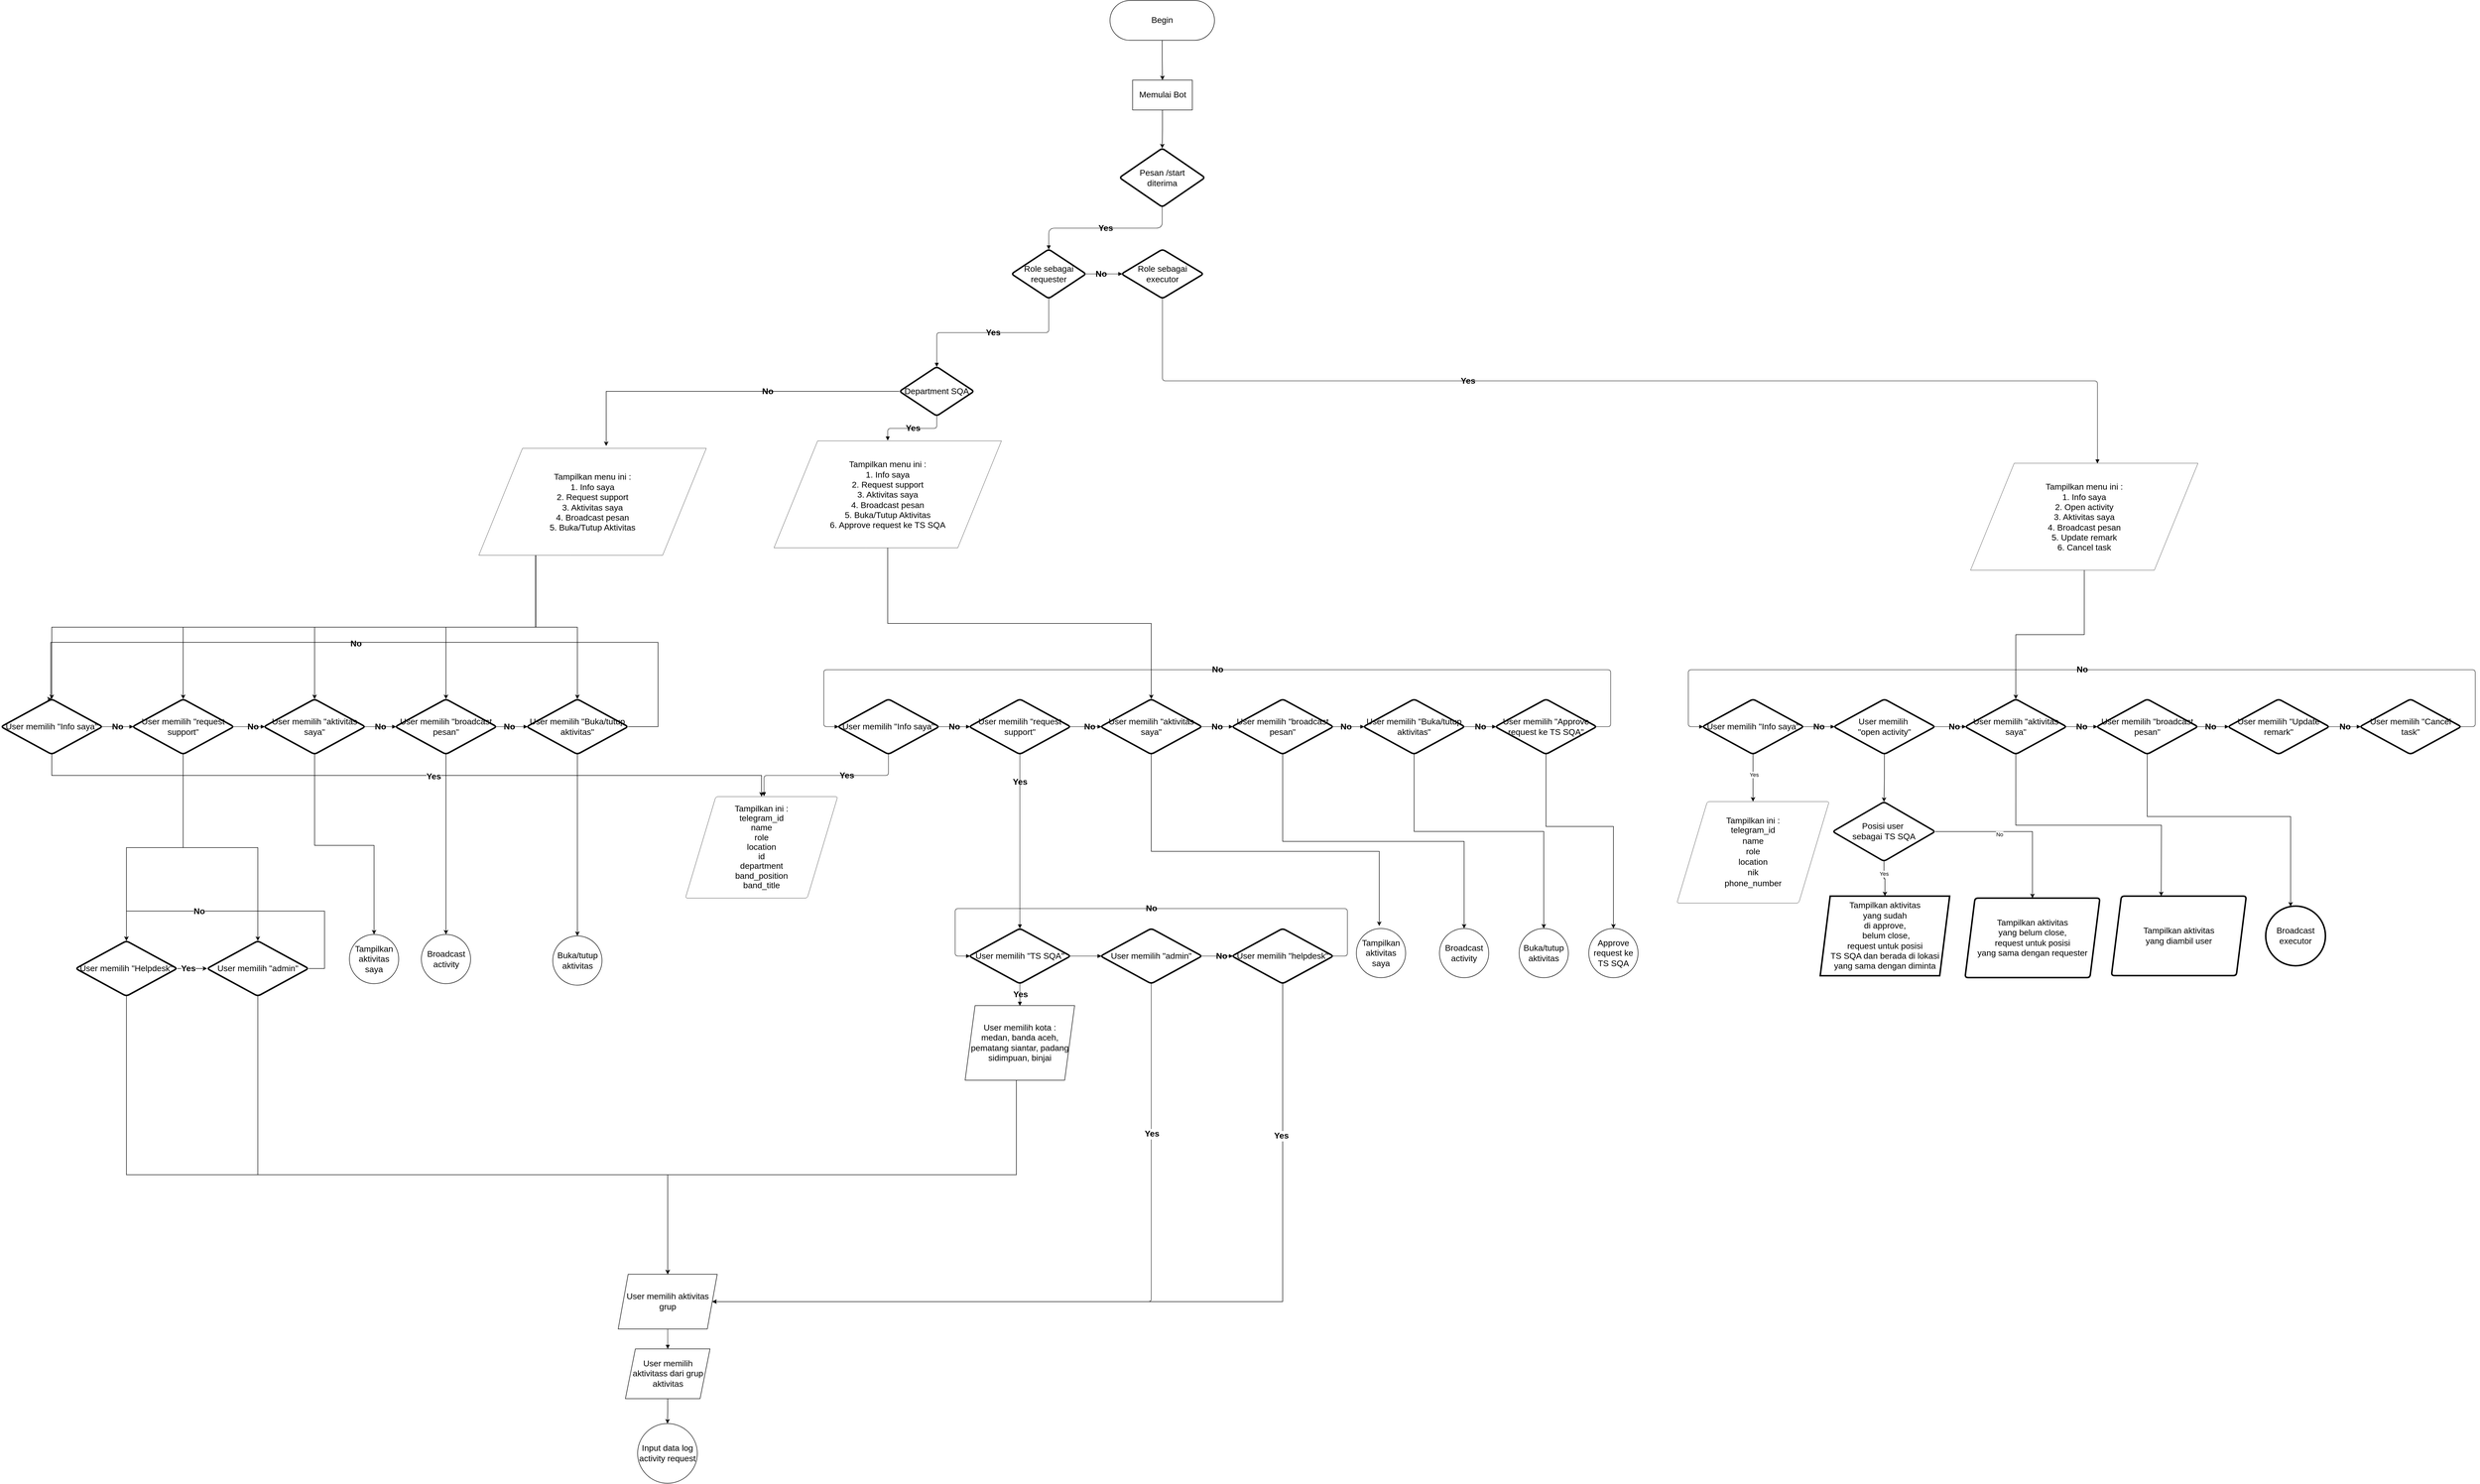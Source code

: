 <mxfile version="24.4.8" type="github" pages="2">
  <diagram name="Page-1" id="GRgBKRHTRfm9LtRrjL7P">
    <mxGraphModel dx="3021" dy="2428" grid="1" gridSize="10" guides="1" tooltips="1" connect="1" arrows="1" fold="1" page="1" pageScale="1" pageWidth="850" pageHeight="1100" math="1" shadow="0">
      <root>
        <mxCell id="0" />
        <mxCell id="1" parent="0" />
        <mxCell id="CQ4bG1sTVP7k4XKFHZJw-12" value="" style="group;dropTarget=0;pointerEvents=0;fontSize=17;labelBackgroundColor=none;" parent="1" vertex="1">
          <mxGeometry as="geometry" />
        </mxCell>
        <mxCell id="CQ4bG1sTVP7k4XKFHZJw-21" value="Pesan /start diterima" style="html=1;overflow=block;blockSpacing=1;whiteSpace=wrap;rhombus;fontSize=17;align=center;spacingLeft=8.4;spacingRight=8.4;spacingTop=2.4;spacing=3.6;strokeOpacity=100;fillOpacity=100;rounded=1;absoluteArcSize=1;arcSize=12;strokeWidth=3;lucidId=O3QE1idZaqO8;labelBackgroundColor=none;" parent="1" vertex="1">
          <mxGeometry x="1567" y="-123" width="172" height="118" as="geometry" />
        </mxCell>
        <mxCell id="CQ4bG1sTVP7k4XKFHZJw-24" value="" style="html=1;jettySize=18;whiteSpace=wrap;overflow=block;blockSpacing=1;fontSize=17;strokeOpacity=100;strokeWidth=0.8;rounded=1;arcSize=24;edgeStyle=orthogonalEdgeStyle;startArrow=none;endArrow=block;endFill=1;exitX=0.5;exitY=0.997;exitPerimeter=0;entryX=0.5;entryY=0.003;entryPerimeter=0;lucidId=O3QEcj3Effiw;labelBackgroundColor=none;fontColor=default;" parent="1" source="CQ4bG1sTVP7k4XKFHZJw-21" target="CQ4bG1sTVP7k4XKFHZJw-26" edge="1">
          <mxGeometry width="100" height="100" relative="1" as="geometry">
            <Array as="points" />
          </mxGeometry>
        </mxCell>
        <mxCell id="CQ4bG1sTVP7k4XKFHZJw-25" value="Yes" style="text;html=1;resizable=0;labelBackgroundColor=none;align=center;verticalAlign=middle;fontStyle=1;fontSize=17;" parent="CQ4bG1sTVP7k4XKFHZJw-24" vertex="1">
          <mxGeometry relative="1" as="geometry" />
        </mxCell>
        <mxCell id="CQ4bG1sTVP7k4XKFHZJw-26" value="Role sebagai requester" style="html=1;overflow=block;blockSpacing=1;whiteSpace=wrap;rhombus;fontSize=17;spacing=3.8;strokeOpacity=100;fillOpacity=100;rounded=1;absoluteArcSize=1;arcSize=12;strokeWidth=3;lucidId=X.QESRwMmk~7;labelBackgroundColor=none;" parent="1" vertex="1">
          <mxGeometry x="1350" y="80" width="150" height="99" as="geometry" />
        </mxCell>
        <mxCell id="CQ4bG1sTVP7k4XKFHZJw-27" value="" style="html=1;jettySize=18;whiteSpace=wrap;fontSize=17;strokeOpacity=100;strokeWidth=0.8;rounded=1;arcSize=12;edgeStyle=orthogonalEdgeStyle;startArrow=none;endArrow=block;endFill=1;exitX=0.5;exitY=0.997;exitPerimeter=0;entryX=0.5;entryY=0.003;entryPerimeter=0;lucidId=MaREplIO5N6A;labelBackgroundColor=none;fontColor=default;" parent="1" source="CQ4bG1sTVP7k4XKFHZJw-26" target="CQ4bG1sTVP7k4XKFHZJw-29" edge="1">
          <mxGeometry width="100" height="100" relative="1" as="geometry">
            <Array as="points" />
          </mxGeometry>
        </mxCell>
        <mxCell id="CQ4bG1sTVP7k4XKFHZJw-28" value="Yes" style="text;html=1;resizable=0;labelBackgroundColor=none;align=center;verticalAlign=middle;fontStyle=1;fontSize=17;" parent="CQ4bG1sTVP7k4XKFHZJw-27" vertex="1">
          <mxGeometry relative="1" as="geometry" />
        </mxCell>
        <mxCell id="CQ4bG1sTVP7k4XKFHZJw-29" value="Department SQA" style="html=1;overflow=block;blockSpacing=1;whiteSpace=wrap;rhombus;fontSize=17;spacing=3.8;strokeOpacity=100;fillOpacity=100;rounded=1;absoluteArcSize=1;arcSize=12;strokeWidth=3;lucidId=MaRE3RDx-k5l;labelBackgroundColor=none;" parent="1" vertex="1">
          <mxGeometry x="1125" y="316" width="150" height="99" as="geometry" />
        </mxCell>
        <mxCell id="CQ4bG1sTVP7k4XKFHZJw-30" value="" style="html=1;jettySize=18;whiteSpace=wrap;fontSize=17;strokeOpacity=100;strokeWidth=0.8;rounded=1;arcSize=12;edgeStyle=orthogonalEdgeStyle;startArrow=none;endArrow=block;endFill=1;exitX=0.988;exitY=0.5;exitPerimeter=0;entryX=0.011;entryY=0.5;entryPerimeter=0;lucidId=jcREmC4Qka6V;labelBackgroundColor=none;fontColor=default;" parent="1" source="CQ4bG1sTVP7k4XKFHZJw-26" target="CQ4bG1sTVP7k4XKFHZJw-32" edge="1">
          <mxGeometry width="100" height="100" relative="1" as="geometry">
            <Array as="points" />
          </mxGeometry>
        </mxCell>
        <mxCell id="CQ4bG1sTVP7k4XKFHZJw-31" value="No" style="text;html=1;resizable=0;labelBackgroundColor=none;align=center;verticalAlign=middle;fontStyle=1;fontSize=17;" parent="CQ4bG1sTVP7k4XKFHZJw-30" vertex="1">
          <mxGeometry x="-0.161" relative="1" as="geometry" />
        </mxCell>
        <mxCell id="CQ4bG1sTVP7k4XKFHZJw-32" value="Role sebagai executor" style="html=1;overflow=block;blockSpacing=1;whiteSpace=wrap;rhombus;fontSize=17;spacing=3.8;strokeOpacity=100;fillOpacity=100;rounded=1;absoluteArcSize=1;arcSize=12;strokeWidth=3;lucidId=jcREdJc5xEuu;labelBackgroundColor=none;" parent="1" vertex="1">
          <mxGeometry x="1571" y="80" width="165" height="99" as="geometry" />
        </mxCell>
        <mxCell id="CQ4bG1sTVP7k4XKFHZJw-33" value="" style="html=1;jettySize=18;whiteSpace=wrap;fontSize=17;strokeOpacity=100;strokeWidth=0.8;rounded=1;arcSize=12;edgeStyle=orthogonalEdgeStyle;startArrow=none;endArrow=block;endFill=1;exitX=0.5;exitY=0.998;exitPerimeter=0;entryX=0.558;entryY=0.002;entryPerimeter=0;lucidId=WcREgdQIaP31;labelBackgroundColor=none;fontColor=default;entryDx=0;entryDy=0;" parent="1" source="CQ4bG1sTVP7k4XKFHZJw-32" target="EaIL1eGYBS0smr3HWBzg-6" edge="1">
          <mxGeometry width="100" height="100" relative="1" as="geometry">
            <Array as="points" />
            <mxPoint x="1653.5" y="301.516" as="targetPoint" />
          </mxGeometry>
        </mxCell>
        <mxCell id="CQ4bG1sTVP7k4XKFHZJw-34" value="Yes" style="text;html=1;resizable=0;labelBackgroundColor=none;align=center;verticalAlign=middle;fontStyle=1;fontSize=17;" parent="CQ4bG1sTVP7k4XKFHZJw-33" vertex="1">
          <mxGeometry x="-0.295" relative="1" as="geometry" />
        </mxCell>
        <mxCell id="CQ4bG1sTVP7k4XKFHZJw-36" value="" style="html=1;jettySize=18;whiteSpace=wrap;fontSize=17;strokeOpacity=100;strokeWidth=0.8;rounded=1;arcSize=12;edgeStyle=orthogonalEdgeStyle;startArrow=none;endArrow=block;endFill=1;exitX=0.5;exitY=0.997;exitPerimeter=0;entryX=0.5;entryY=-0.003;entryPerimeter=0;lucidId=qdREl6IgRi1f;labelBackgroundColor=none;fontColor=default;" parent="1" source="CQ4bG1sTVP7k4XKFHZJw-29" target="CQ4bG1sTVP7k4XKFHZJw-61" edge="1">
          <mxGeometry width="100" height="100" relative="1" as="geometry">
            <Array as="points" />
          </mxGeometry>
        </mxCell>
        <mxCell id="CQ4bG1sTVP7k4XKFHZJw-37" value="Yes" style="text;html=1;resizable=0;labelBackgroundColor=none;align=center;verticalAlign=middle;fontStyle=1;fontSize=17;" parent="CQ4bG1sTVP7k4XKFHZJw-36" vertex="1">
          <mxGeometry relative="1" as="geometry" />
        </mxCell>
        <mxCell id="CQ4bG1sTVP7k4XKFHZJw-40" value="User memilih &quot;Info saya&quot;" style="html=1;overflow=block;blockSpacing=1;whiteSpace=wrap;rhombus;fontSize=17;spacing=3.8;strokeOpacity=100;fillOpacity=100;rounded=1;absoluteArcSize=1;arcSize=12;strokeWidth=3;lucidId=.jREo_PeBMZ1;labelBackgroundColor=none;" parent="1" vertex="1">
          <mxGeometry x="1001" y="984" width="204" height="111" as="geometry" />
        </mxCell>
        <mxCell id="CQ4bG1sTVP7k4XKFHZJw-42" value="" style="html=1;jettySize=18;whiteSpace=wrap;fontSize=17;strokeOpacity=100;strokeWidth=0.8;rounded=1;arcSize=12;edgeStyle=orthogonalEdgeStyle;startArrow=none;endArrow=block;endFill=1;exitX=0.99;exitY=0.5;exitPerimeter=0;entryX=0.01;entryY=0.5;entryPerimeter=0;lucidId=2kREDmKOP9Uv;labelBackgroundColor=none;fontColor=default;" parent="1" source="CQ4bG1sTVP7k4XKFHZJw-40" target="CQ4bG1sTVP7k4XKFHZJw-44" edge="1">
          <mxGeometry width="100" height="100" relative="1" as="geometry">
            <Array as="points" />
          </mxGeometry>
        </mxCell>
        <mxCell id="CQ4bG1sTVP7k4XKFHZJw-43" value="No" style="text;html=1;resizable=0;labelBackgroundColor=none;align=center;verticalAlign=middle;fontStyle=1;fontSize=17;" parent="CQ4bG1sTVP7k4XKFHZJw-42" vertex="1">
          <mxGeometry relative="1" as="geometry" />
        </mxCell>
        <mxCell id="CQ4bG1sTVP7k4XKFHZJw-44" value="User memilih &quot;request support&quot;" style="html=1;overflow=block;blockSpacing=1;whiteSpace=wrap;rhombus;fontSize=17;spacing=3.8;strokeOpacity=100;fillOpacity=100;rounded=1;absoluteArcSize=1;arcSize=12;strokeWidth=3;lucidId=2kREZm2IX9S~;labelBackgroundColor=none;" parent="1" vertex="1">
          <mxGeometry x="1265" y="984" width="204" height="111" as="geometry" />
        </mxCell>
        <mxCell id="CQ4bG1sTVP7k4XKFHZJw-45" value="" style="html=1;jettySize=18;whiteSpace=wrap;fontSize=17;strokeOpacity=100;strokeWidth=0.8;rounded=1;arcSize=12;edgeStyle=orthogonalEdgeStyle;startArrow=none;endArrow=block;endFill=1;exitX=0.99;exitY=0.5;exitPerimeter=0;entryX=0.01;entryY=0.5;entryPerimeter=0;lucidId=dlREGyeo2uYY;labelBackgroundColor=none;fontColor=default;" parent="1" source="CQ4bG1sTVP7k4XKFHZJw-44" target="CQ4bG1sTVP7k4XKFHZJw-47" edge="1">
          <mxGeometry width="100" height="100" relative="1" as="geometry">
            <Array as="points" />
          </mxGeometry>
        </mxCell>
        <mxCell id="CQ4bG1sTVP7k4XKFHZJw-46" value="No" style="text;html=1;resizable=0;labelBackgroundColor=none;align=center;verticalAlign=middle;fontStyle=1;fontSize=17;" parent="CQ4bG1sTVP7k4XKFHZJw-45" vertex="1">
          <mxGeometry x="0.235" relative="1" as="geometry" />
        </mxCell>
        <mxCell id="SSCQIoaoQClTcqwveNcw-15" style="edgeStyle=orthogonalEdgeStyle;rounded=0;orthogonalLoop=1;jettySize=auto;html=1;exitX=0.5;exitY=1;exitDx=0;exitDy=0;fontSize=17;labelBackgroundColor=none;fontColor=default;" parent="1" source="CQ4bG1sTVP7k4XKFHZJw-47" edge="1">
          <mxGeometry relative="1" as="geometry">
            <mxPoint x="2089.0" y="1440.0" as="targetPoint" />
            <mxPoint x="1600.0" y="1095.0" as="sourcePoint" />
            <Array as="points">
              <mxPoint x="1631" y="1290" />
              <mxPoint x="2089" y="1290" />
            </Array>
          </mxGeometry>
        </mxCell>
        <mxCell id="CQ4bG1sTVP7k4XKFHZJw-47" value="User memilih &quot;aktivitas saya&quot;" style="html=1;overflow=block;blockSpacing=1;whiteSpace=wrap;rhombus;fontSize=17;spacing=3.8;strokeOpacity=100;fillOpacity=100;rounded=1;absoluteArcSize=1;arcSize=12;strokeWidth=3;lucidId=dlREFrSLnKBd;labelBackgroundColor=none;" parent="1" vertex="1">
          <mxGeometry x="1529" y="984" width="204" height="111" as="geometry" />
        </mxCell>
        <mxCell id="CQ4bG1sTVP7k4XKFHZJw-48" value="" style="html=1;jettySize=18;whiteSpace=wrap;fontSize=17;strokeOpacity=100;strokeWidth=0.8;rounded=1;arcSize=12;edgeStyle=orthogonalEdgeStyle;startArrow=none;endArrow=block;endFill=1;exitX=0.99;exitY=0.5;exitPerimeter=0;entryX=0.01;entryY=0.5;entryPerimeter=0;lucidId=plRERFZWFN4R;labelBackgroundColor=none;fontColor=default;" parent="1" source="CQ4bG1sTVP7k4XKFHZJw-47" target="CQ4bG1sTVP7k4XKFHZJw-50" edge="1">
          <mxGeometry width="100" height="100" relative="1" as="geometry">
            <Array as="points" />
          </mxGeometry>
        </mxCell>
        <mxCell id="CQ4bG1sTVP7k4XKFHZJw-49" value="No" style="text;html=1;resizable=0;labelBackgroundColor=none;align=center;verticalAlign=middle;fontStyle=1;fontSize=17;" parent="CQ4bG1sTVP7k4XKFHZJw-48" vertex="1">
          <mxGeometry relative="1" as="geometry" />
        </mxCell>
        <mxCell id="SSCQIoaoQClTcqwveNcw-16" style="edgeStyle=orthogonalEdgeStyle;rounded=0;orthogonalLoop=1;jettySize=auto;html=1;exitX=0.5;exitY=1;exitDx=0;exitDy=0;fontSize=17;labelBackgroundColor=none;fontColor=default;entryX=0.5;entryY=0;entryDx=0;entryDy=0;" parent="1" source="CQ4bG1sTVP7k4XKFHZJw-50" target="SSCQIoaoQClTcqwveNcw-95" edge="1">
          <mxGeometry relative="1" as="geometry">
            <mxPoint x="2299" y="1440.0" as="targetPoint" />
            <mxPoint x="1864.0" y="1095.0" as="sourcePoint" />
          </mxGeometry>
        </mxCell>
        <mxCell id="CQ4bG1sTVP7k4XKFHZJw-50" value="User memilih &quot;broadcast pesan&quot;" style="html=1;overflow=block;blockSpacing=1;whiteSpace=wrap;rhombus;fontSize=17;spacing=3.8;strokeOpacity=100;fillOpacity=100;rounded=1;absoluteArcSize=1;arcSize=12;strokeWidth=3;lucidId=plREKyyvZLEQ;labelBackgroundColor=none;" parent="1" vertex="1">
          <mxGeometry x="1793" y="984" width="204" height="111" as="geometry" />
        </mxCell>
        <mxCell id="CQ4bG1sTVP7k4XKFHZJw-51" value="" style="html=1;jettySize=18;whiteSpace=wrap;fontSize=17;strokeOpacity=100;strokeWidth=0.8;rounded=1;arcSize=12;edgeStyle=orthogonalEdgeStyle;startArrow=none;endArrow=block;endFill=1;exitX=0.99;exitY=0.5;exitPerimeter=0;entryX=0.01;entryY=0.5;entryPerimeter=0;lucidId=ClREtkGzbiMU;labelBackgroundColor=none;fontColor=default;" parent="1" source="CQ4bG1sTVP7k4XKFHZJw-50" target="CQ4bG1sTVP7k4XKFHZJw-53" edge="1">
          <mxGeometry width="100" height="100" relative="1" as="geometry">
            <Array as="points" />
          </mxGeometry>
        </mxCell>
        <mxCell id="CQ4bG1sTVP7k4XKFHZJw-52" value="No" style="text;html=1;resizable=0;labelBackgroundColor=none;align=center;verticalAlign=middle;fontStyle=1;fontSize=17;" parent="CQ4bG1sTVP7k4XKFHZJw-51" vertex="1">
          <mxGeometry x="-0.165" relative="1" as="geometry" />
        </mxCell>
        <mxCell id="SSCQIoaoQClTcqwveNcw-17" style="edgeStyle=orthogonalEdgeStyle;rounded=0;orthogonalLoop=1;jettySize=auto;html=1;exitX=0.5;exitY=1;exitDx=0;exitDy=0;fontSize=17;labelBackgroundColor=none;fontColor=default;entryX=0.5;entryY=0;entryDx=0;entryDy=0;" parent="1" source="CQ4bG1sTVP7k4XKFHZJw-53" target="SSCQIoaoQClTcqwveNcw-96" edge="1">
          <mxGeometry relative="1" as="geometry">
            <mxPoint x="2549" y="1440.0" as="targetPoint" />
            <mxPoint x="2128" y="1095.0" as="sourcePoint" />
            <Array as="points">
              <mxPoint x="2159" y="1250" />
              <mxPoint x="2419" y="1250" />
            </Array>
          </mxGeometry>
        </mxCell>
        <mxCell id="CQ4bG1sTVP7k4XKFHZJw-53" value="User memilih &quot;Buka/tutup aktivitas&quot;" style="html=1;overflow=block;blockSpacing=1;whiteSpace=wrap;rhombus;fontSize=17;spacing=3.8;strokeOpacity=100;fillOpacity=100;rounded=1;absoluteArcSize=1;arcSize=12;strokeWidth=3;lucidId=ClREelKLAxoS;labelBackgroundColor=none;" parent="1" vertex="1">
          <mxGeometry x="2057" y="984" width="204" height="111" as="geometry" />
        </mxCell>
        <mxCell id="CQ4bG1sTVP7k4XKFHZJw-54" value="" style="html=1;jettySize=18;whiteSpace=wrap;fontSize=17;strokeOpacity=100;strokeWidth=0.8;rounded=1;arcSize=12;edgeStyle=orthogonalEdgeStyle;startArrow=none;endArrow=block;endFill=1;exitX=0.99;exitY=0.5;exitPerimeter=0;entryX=0.01;entryY=0.5;entryPerimeter=0;lucidId=TlREV9k_0g.7;labelBackgroundColor=none;fontColor=default;" parent="1" source="CQ4bG1sTVP7k4XKFHZJw-53" target="CQ4bG1sTVP7k4XKFHZJw-56" edge="1">
          <mxGeometry width="100" height="100" relative="1" as="geometry">
            <Array as="points" />
          </mxGeometry>
        </mxCell>
        <mxCell id="CQ4bG1sTVP7k4XKFHZJw-55" value="No" style="text;html=1;resizable=0;labelBackgroundColor=none;align=center;verticalAlign=middle;fontStyle=1;fontSize=17;" parent="CQ4bG1sTVP7k4XKFHZJw-54" vertex="1">
          <mxGeometry relative="1" as="geometry" />
        </mxCell>
        <mxCell id="SSCQIoaoQClTcqwveNcw-18" style="edgeStyle=orthogonalEdgeStyle;rounded=0;orthogonalLoop=1;jettySize=auto;html=1;exitX=0.5;exitY=1;exitDx=0;exitDy=0;fontSize=17;labelBackgroundColor=none;fontColor=default;entryX=0.5;entryY=0;entryDx=0;entryDy=0;" parent="1" source="CQ4bG1sTVP7k4XKFHZJw-56" target="SSCQIoaoQClTcqwveNcw-97" edge="1">
          <mxGeometry relative="1" as="geometry">
            <mxPoint x="2701.051" y="1440.0" as="targetPoint" />
            <mxPoint x="2393" y="1095.0" as="sourcePoint" />
            <Array as="points">
              <mxPoint x="2424" y="1240" />
              <mxPoint x="2559" y="1240" />
            </Array>
          </mxGeometry>
        </mxCell>
        <mxCell id="CQ4bG1sTVP7k4XKFHZJw-56" value="User memilih &quot;Approve request ke TS SQA&quot;" style="html=1;overflow=block;blockSpacing=1;whiteSpace=wrap;rhombus;fontSize=17;spacing=3.8;strokeOpacity=100;fillOpacity=100;rounded=1;absoluteArcSize=1;arcSize=12;strokeWidth=3;lucidId=TlREEW60Ta-X;labelBackgroundColor=none;" parent="1" vertex="1">
          <mxGeometry x="2322" y="984" width="204" height="111" as="geometry" />
        </mxCell>
        <mxCell id="CQ4bG1sTVP7k4XKFHZJw-57" value="" style="html=1;jettySize=18;whiteSpace=wrap;fontSize=17;fontColor=default;fontStyle=1;strokeOpacity=100;strokeWidth=0.8;rounded=1;arcSize=12;edgeStyle=orthogonalEdgeStyle;startArrow=none;endArrow=block;endFill=1;exitX=0.99;exitY=0.5;exitPerimeter=0;entryX=0.01;entryY=0.5;entryPerimeter=0;lucidId=mmREBMlW8qIt;labelBackgroundColor=none;" parent="1" source="CQ4bG1sTVP7k4XKFHZJw-56" target="CQ4bG1sTVP7k4XKFHZJw-40" edge="1">
          <mxGeometry width="100" height="100" relative="1" as="geometry">
            <Array as="points">
              <mxPoint x="2554" y="1040" />
              <mxPoint x="2554" y="925" />
              <mxPoint x="973" y="925" />
              <mxPoint x="973" y="1040" />
            </Array>
          </mxGeometry>
        </mxCell>
        <mxCell id="CQ4bG1sTVP7k4XKFHZJw-58" value="No" style="text;html=1;resizable=0;labelBackgroundColor=none;align=center;verticalAlign=middle;fontStyle=1;fontSize=17;" parent="CQ4bG1sTVP7k4XKFHZJw-57" vertex="1">
          <mxGeometry relative="1" as="geometry" />
        </mxCell>
        <mxCell id="CQ4bG1sTVP7k4XKFHZJw-59" value="" style="html=1;jettySize=18;whiteSpace=wrap;fontSize=17;strokeOpacity=100;strokeWidth=0.8;rounded=1;arcSize=12;edgeStyle=orthogonalEdgeStyle;startArrow=none;endArrow=block;endFill=1;exitX=0.5;exitY=1;exitPerimeter=0;entryX=0.516;entryY=-0.004;entryPerimeter=0;lucidId=~mREUN3d~ttm;labelBackgroundColor=none;fontColor=default;" parent="1" source="CQ4bG1sTVP7k4XKFHZJw-40" target="CQ4bG1sTVP7k4XKFHZJw-62" edge="1">
          <mxGeometry width="100" height="100" relative="1" as="geometry">
            <Array as="points" />
          </mxGeometry>
        </mxCell>
        <mxCell id="CQ4bG1sTVP7k4XKFHZJw-60" value="Yes" style="text;html=1;resizable=0;labelBackgroundColor=none;align=center;verticalAlign=middle;fontStyle=1;fontSize=17;" parent="CQ4bG1sTVP7k4XKFHZJw-59" vertex="1">
          <mxGeometry x="-0.242" relative="1" as="geometry" />
        </mxCell>
        <mxCell id="SSCQIoaoQClTcqwveNcw-13" style="edgeStyle=orthogonalEdgeStyle;rounded=0;orthogonalLoop=1;jettySize=auto;html=1;exitX=0.5;exitY=1;exitDx=0;exitDy=0;entryX=0.5;entryY=0;entryDx=0;entryDy=0;fontSize=17;labelBackgroundColor=none;fontColor=default;" parent="1" source="CQ4bG1sTVP7k4XKFHZJw-61" target="CQ4bG1sTVP7k4XKFHZJw-47" edge="1">
          <mxGeometry relative="1" as="geometry" />
        </mxCell>
        <mxCell id="CQ4bG1sTVP7k4XKFHZJw-61" value="Tampilkan menu ini :&lt;br style=&quot;font-size: 17px;&quot;&gt;1. Info saya&lt;br style=&quot;font-size: 17px;&quot;&gt;2. Request support&lt;br style=&quot;font-size: 17px;&quot;&gt;3. Aktivitas saya&lt;br style=&quot;font-size: 17px;&quot;&gt;4. Broadcast pesan&lt;br style=&quot;font-size: 17px;&quot;&gt;5. Buka/Tutup Aktivitas&lt;br style=&quot;font-size: 17px;&quot;&gt;&lt;div style=&quot;font-size: 17px;&quot;&gt;&lt;span style=&quot;background-color: initial; font-size: 17px;&quot;&gt;6. Approve request ke TS SQA&lt;/span&gt;&lt;/div&gt;" style="html=1;overflow=block;blockSpacing=1;whiteSpace=wrap;shape=parallelogram;perimeter=parallelogramPerimeter;anchorPointDirection=0;fontSize=17;align=center;spacingLeft=8.4;spacingRight=8.4;spacingTop=2.4;spacing=3.8;strokeOpacity=100;fillOpacity=100;rounded=1;absoluteArcSize=1;arcSize=0;strokeWidth=NaN;lucidId=6oREs0vJdL4t;size=0.192;labelBackgroundColor=none;" parent="1" vertex="1">
          <mxGeometry x="873" y="465" width="457" height="215" as="geometry" />
        </mxCell>
        <mxCell id="CQ4bG1sTVP7k4XKFHZJw-62" value="&lt;div style=&quot;display: flex; justify-content: center; text-align: center; align-items: baseline; font-size: 17px; line-height: 1.25; margin-left: 8.4px; margin-right: 8.4px; margin-top: -2px;&quot;&gt;&lt;span style=&quot;font-size: 17px;&quot;&gt;&lt;span style=&quot;font-size: 17px;&quot;&gt;Tampilkan ini :&lt;br&gt;&lt;/span&gt;&lt;/span&gt;&lt;/div&gt;&lt;div style=&quot;display: flex; justify-content: center; text-align: center; align-items: baseline; font-size: 17px; line-height: 1.25; margin-top: -2px;&quot;&gt;&lt;span style=&quot;font-size: 17px;&quot;&gt;&lt;span style=&quot;font-size: 17px;&quot;&gt;&lt;span style=&quot;font-size: 17px;&quot;&gt;telegram_id&lt;br&gt;&lt;/span&gt;&lt;/span&gt;&lt;/span&gt;&lt;/div&gt;&lt;div style=&quot;display: flex; justify-content: center; text-align: center; align-items: baseline; font-size: 17px; line-height: 1.25; margin-left: 8.4px; margin-right: 8.4px; margin-top: -2px;&quot;&gt;&lt;span style=&quot;font-size: 17px;&quot;&gt;&lt;span style=&quot;font-size: 17px;&quot;&gt;name&lt;br&gt;&lt;/span&gt;&lt;/span&gt;&lt;/div&gt;&lt;div style=&quot;display: flex; justify-content: center; text-align: center; align-items: baseline; font-size: 17px; line-height: 1.25; margin-left: 8.4px; margin-right: 8.4px; margin-top: -2px;&quot;&gt;&lt;span style=&quot;font-size: 17px;&quot;&gt;&lt;span style=&quot;font-size: 17px;&quot;&gt;role&lt;br&gt;&lt;/span&gt;&lt;/span&gt;&lt;/div&gt;&lt;div style=&quot;display: flex; justify-content: center; text-align: center; align-items: baseline; font-size: 17px; line-height: 1.25; margin-left: 8.4px; margin-right: 8.4px; margin-top: -2px;&quot;&gt;&lt;span style=&quot;font-size: 17px;&quot;&gt;&lt;span style=&quot;font-size: 17px;&quot;&gt;location&lt;br&gt;&lt;/span&gt;&lt;/span&gt;&lt;/div&gt;&lt;div style=&quot;display: flex; justify-content: center; text-align: center; align-items: baseline; font-size: 17px; line-height: 1.25; margin-left: 8.4px; margin-right: 8.4px; margin-top: -2px;&quot;&gt;&lt;span style=&quot;font-size: 17px;&quot;&gt;&lt;span style=&quot;font-size: 17px;&quot;&gt;id&lt;br&gt;&lt;/span&gt;&lt;/span&gt;&lt;/div&gt;&lt;div style=&quot;display: flex; justify-content: center; text-align: center; align-items: baseline; font-size: 17px; line-height: 1.25; margin-left: 8.4px; margin-right: 8.4px; margin-top: -2px;&quot;&gt;&lt;span style=&quot;font-size: 17px;&quot;&gt;&lt;span style=&quot;font-size: 17px;&quot;&gt;department&lt;br&gt;&lt;/span&gt;&lt;/span&gt;&lt;/div&gt;&lt;div style=&quot;display: flex; justify-content: center; text-align: center; align-items: baseline; font-size: 17px; line-height: 1.25; margin-left: 8.4px; margin-right: 8.4px; margin-top: -2px;&quot;&gt;&lt;span style=&quot;font-size: 17px;&quot;&gt;&lt;span style=&quot;font-size: 17px;&quot;&gt;band_position&lt;br&gt;&lt;/span&gt;&lt;/span&gt;&lt;/div&gt;&lt;div style=&quot;display: flex; justify-content: center; text-align: center; align-items: baseline; font-size: 17px; line-height: 1.25; margin-left: 8.4px; margin-right: 8.4px; margin-top: -2px;&quot;&gt;&lt;span style=&quot;font-size: 17px;&quot;&gt;&lt;span style=&quot;font-size: 17px;&quot;&gt;band_title&lt;/span&gt;&lt;/span&gt;&lt;/div&gt;" style="html=1;overflow=block;blockSpacing=1;whiteSpace=wrap;shape=parallelogram;perimeter=parallelogramPerimeter;anchorPointDirection=0;fontSize=17;spacing=3.8;strokeOpacity=100;fillOpacity=100;rounded=1;absoluteArcSize=1;arcSize=9;strokeWidth=NaN;lucidId=qrRE~W~gJZKO;labelBackgroundColor=none;" parent="1" vertex="1">
          <mxGeometry x="695" y="1180" width="306" height="204" as="geometry" />
        </mxCell>
        <mxCell id="CQ4bG1sTVP7k4XKFHZJw-63" value="" style="html=1;jettySize=18;whiteSpace=wrap;fontSize=17;strokeOpacity=100;strokeWidth=0.8;rounded=1;arcSize=12;edgeStyle=orthogonalEdgeStyle;startArrow=none;endArrow=block;endFill=1;exitX=0.5;exitY=1;exitPerimeter=0;entryX=0.5;entryY=0;entryPerimeter=0;lucidId=OsREVZMF1uiU;labelBackgroundColor=none;fontColor=default;" parent="1" source="CQ4bG1sTVP7k4XKFHZJw-44" target="CQ4bG1sTVP7k4XKFHZJw-65" edge="1">
          <mxGeometry width="100" height="100" relative="1" as="geometry">
            <Array as="points" />
          </mxGeometry>
        </mxCell>
        <mxCell id="CQ4bG1sTVP7k4XKFHZJw-64" value="Yes" style="text;html=1;resizable=0;labelBackgroundColor=none;align=center;verticalAlign=middle;fontStyle=1;fontSize=17;" parent="CQ4bG1sTVP7k4XKFHZJw-63" vertex="1">
          <mxGeometry x="-0.682" relative="1" as="geometry" />
        </mxCell>
        <mxCell id="CQ4bG1sTVP7k4XKFHZJw-65" value="User memilih  &quot;TS SQA&quot;" style="html=1;overflow=block;blockSpacing=1;whiteSpace=wrap;rhombus;fontSize=17;spacing=3.8;strokeOpacity=100;fillOpacity=100;rounded=1;absoluteArcSize=1;arcSize=12;strokeWidth=3;lucidId=OsREvUb79Us1;labelBackgroundColor=none;" parent="1" vertex="1">
          <mxGeometry x="1265" y="1445" width="204" height="111" as="geometry" />
        </mxCell>
        <mxCell id="CQ4bG1sTVP7k4XKFHZJw-66" value="" style="html=1;jettySize=18;whiteSpace=wrap;fontSize=17;strokeOpacity=100;strokeWidth=0.8;rounded=1;arcSize=12;edgeStyle=orthogonalEdgeStyle;startArrow=none;endArrow=block;endFill=1;exitX=0.99;exitY=0.5;exitPerimeter=0;entryX=0.01;entryY=0.5;entryPerimeter=0;lucidId=qtREFnoEnEcb;labelBackgroundColor=none;fontColor=default;" parent="1" source="CQ4bG1sTVP7k4XKFHZJw-65" target="CQ4bG1sTVP7k4XKFHZJw-67" edge="1">
          <mxGeometry width="100" height="100" relative="1" as="geometry">
            <Array as="points" />
          </mxGeometry>
        </mxCell>
        <mxCell id="CQ4bG1sTVP7k4XKFHZJw-67" value="User memilih &quot;admin&quot;" style="html=1;overflow=block;blockSpacing=1;whiteSpace=wrap;rhombus;fontSize=17;spacing=3.8;strokeOpacity=100;fillOpacity=100;rounded=1;absoluteArcSize=1;arcSize=12;strokeWidth=3;lucidId=qtRE0qf3k7ct;labelBackgroundColor=none;" parent="1" vertex="1">
          <mxGeometry x="1529" y="1445" width="204" height="111" as="geometry" />
        </mxCell>
        <mxCell id="CQ4bG1sTVP7k4XKFHZJw-68" value="" style="html=1;jettySize=18;whiteSpace=wrap;fontSize=17;strokeOpacity=100;strokeWidth=0.8;rounded=1;arcSize=12;edgeStyle=orthogonalEdgeStyle;startArrow=none;endArrow=block;endFill=1;exitX=0.99;exitY=0.5;exitPerimeter=0;entryX=0.01;entryY=0.5;entryPerimeter=0;lucidId=BtRE55EsbQhO;labelBackgroundColor=none;fontColor=default;" parent="1" source="CQ4bG1sTVP7k4XKFHZJw-67" target="CQ4bG1sTVP7k4XKFHZJw-70" edge="1">
          <mxGeometry width="100" height="100" relative="1" as="geometry">
            <Array as="points" />
          </mxGeometry>
        </mxCell>
        <mxCell id="CQ4bG1sTVP7k4XKFHZJw-69" value="No" style="text;html=1;resizable=0;labelBackgroundColor=none;align=center;verticalAlign=middle;fontStyle=1;fontSize=17;" parent="CQ4bG1sTVP7k4XKFHZJw-68" vertex="1">
          <mxGeometry x="0.268" relative="1" as="geometry" />
        </mxCell>
        <mxCell id="SSCQIoaoQClTcqwveNcw-79" style="edgeStyle=orthogonalEdgeStyle;rounded=0;orthogonalLoop=1;jettySize=auto;html=1;exitX=0.5;exitY=1;exitDx=0;exitDy=0;entryX=1;entryY=0.5;entryDx=0;entryDy=0;" parent="1" source="CQ4bG1sTVP7k4XKFHZJw-70" target="SSCQIoaoQClTcqwveNcw-8" edge="1">
          <mxGeometry relative="1" as="geometry">
            <Array as="points">
              <mxPoint x="1895" y="2195" />
            </Array>
          </mxGeometry>
        </mxCell>
        <mxCell id="SSCQIoaoQClTcqwveNcw-80" value="&lt;font style=&quot;font-size: 17px;&quot;&gt;&lt;b&gt;Yes&lt;/b&gt;&lt;/font&gt;" style="edgeLabel;html=1;align=center;verticalAlign=middle;resizable=0;points=[];" parent="SSCQIoaoQClTcqwveNcw-79" vertex="1" connectable="0">
          <mxGeometry x="-0.658" y="-3" relative="1" as="geometry">
            <mxPoint y="1" as="offset" />
          </mxGeometry>
        </mxCell>
        <mxCell id="CQ4bG1sTVP7k4XKFHZJw-70" value="User memilih &quot;helpdesk&quot;" style="html=1;overflow=block;blockSpacing=1;whiteSpace=wrap;rhombus;fontSize=17;spacing=3.8;strokeOpacity=100;fillOpacity=100;rounded=1;absoluteArcSize=1;arcSize=12;strokeWidth=3;lucidId=BtRE0qRXtwBf;labelBackgroundColor=none;" parent="1" vertex="1">
          <mxGeometry x="1793" y="1445" width="204" height="111" as="geometry" />
        </mxCell>
        <mxCell id="CQ4bG1sTVP7k4XKFHZJw-71" value="" style="html=1;jettySize=18;whiteSpace=wrap;fontSize=17;fontColor=default;fontStyle=1;strokeOpacity=100;strokeWidth=0.8;rounded=1;arcSize=12;edgeStyle=orthogonalEdgeStyle;startArrow=none;endArrow=block;endFill=1;exitX=0.99;exitY=0.5;exitPerimeter=0;entryX=0.01;entryY=0.5;entryPerimeter=0;lucidId=-tREMi_8FIX4;labelBackgroundColor=none;" parent="1" source="CQ4bG1sTVP7k4XKFHZJw-70" target="CQ4bG1sTVP7k4XKFHZJw-65" edge="1">
          <mxGeometry width="100" height="100" relative="1" as="geometry">
            <Array as="points">
              <mxPoint x="2025" y="1500" />
              <mxPoint x="2025" y="1405" />
              <mxPoint x="1237" y="1405" />
              <mxPoint x="1237" y="1500" />
            </Array>
          </mxGeometry>
        </mxCell>
        <mxCell id="CQ4bG1sTVP7k4XKFHZJw-72" value="No" style="text;html=1;resizable=0;labelBackgroundColor=none;align=center;verticalAlign=middle;fontStyle=1;fontSize=17;" parent="CQ4bG1sTVP7k4XKFHZJw-71" vertex="1">
          <mxGeometry relative="1" as="geometry" />
        </mxCell>
        <mxCell id="CQ4bG1sTVP7k4XKFHZJw-73" value="" style="html=1;jettySize=18;whiteSpace=wrap;fontSize=17;strokeOpacity=100;strokeWidth=0.8;rounded=1;arcSize=12;edgeStyle=orthogonalEdgeStyle;startArrow=none;endArrow=block;endFill=1;exitX=0.5;exitY=1;exitPerimeter=0;entryX=0.5;entryY=0.002;entryPerimeter=0;lucidId=AvREfGDDmcse;labelBackgroundColor=none;fontColor=default;" parent="1" source="CQ4bG1sTVP7k4XKFHZJw-65" edge="1">
          <mxGeometry width="100" height="100" relative="1" as="geometry">
            <Array as="points" />
            <mxPoint x="1367" y="1600.44" as="targetPoint" />
          </mxGeometry>
        </mxCell>
        <mxCell id="CQ4bG1sTVP7k4XKFHZJw-74" value="Yes" style="text;html=1;resizable=0;labelBackgroundColor=none;align=center;verticalAlign=middle;fontStyle=1;fontSize=17;" parent="CQ4bG1sTVP7k4XKFHZJw-73" vertex="1">
          <mxGeometry relative="1" as="geometry" />
        </mxCell>
        <mxCell id="CQ4bG1sTVP7k4XKFHZJw-79" value="" style="html=1;jettySize=18;whiteSpace=wrap;fontSize=17;strokeOpacity=100;strokeWidth=0.8;rounded=1;arcSize=12;edgeStyle=orthogonalEdgeStyle;startArrow=none;endArrow=block;endFill=1;exitX=0.5;exitY=1;entryX=0.5;entryY=0;lucidId=vyREwky0pEg-;exitDx=0;exitDy=0;entryDx=0;entryDy=0;labelBackgroundColor=none;fontColor=default;" parent="1" source="SSCQIoaoQClTcqwveNcw-8" target="SSCQIoaoQClTcqwveNcw-10" edge="1">
          <mxGeometry width="100" height="100" relative="1" as="geometry">
            <Array as="points" />
            <mxPoint x="1631" y="2001" as="sourcePoint" />
            <mxPoint x="1631" y="2060" as="targetPoint" />
          </mxGeometry>
        </mxCell>
        <mxCell id="CQ4bG1sTVP7k4XKFHZJw-91" value="" style="html=1;jettySize=18;whiteSpace=wrap;fontSize=17;fontColor=default;fontStyle=1;strokeOpacity=100;strokeWidth=0.8;rounded=1;arcSize=12;edgeStyle=orthogonalEdgeStyle;startArrow=none;endArrow=block;endFill=1;exitX=0.5;exitY=1;exitPerimeter=0;entryX=1;entryY=0.5;lucidId=QAREhyUsycGH;labelBackgroundColor=none;entryDx=0;entryDy=0;" parent="1" source="CQ4bG1sTVP7k4XKFHZJw-67" target="SSCQIoaoQClTcqwveNcw-8" edge="1">
          <mxGeometry width="100" height="100" relative="1" as="geometry">
            <Array as="points">
              <mxPoint x="1631" y="2195" />
            </Array>
            <mxPoint x="1631" y="1890" as="targetPoint" />
          </mxGeometry>
        </mxCell>
        <mxCell id="SSCQIoaoQClTcqwveNcw-81" value="&lt;font style=&quot;font-size: 17px;&quot;&gt;&lt;b&gt;Yes&lt;/b&gt;&lt;/font&gt;" style="edgeLabel;html=1;align=center;verticalAlign=middle;resizable=0;points=[];" parent="CQ4bG1sTVP7k4XKFHZJw-91" vertex="1" connectable="0">
          <mxGeometry x="-0.605" y="1" relative="1" as="geometry">
            <mxPoint y="1" as="offset" />
          </mxGeometry>
        </mxCell>
        <mxCell id="SSCQIoaoQClTcqwveNcw-9" style="edgeStyle=orthogonalEdgeStyle;rounded=0;orthogonalLoop=1;jettySize=auto;html=1;exitX=0.5;exitY=1;exitDx=0;exitDy=0;entryX=0.5;entryY=0;entryDx=0;entryDy=0;fontSize=17;labelBackgroundColor=none;fontColor=default;" parent="1" source="SSCQIoaoQClTcqwveNcw-6" target="SSCQIoaoQClTcqwveNcw-8" edge="1">
          <mxGeometry relative="1" as="geometry">
            <Array as="points">
              <mxPoint x="1360" y="1750" />
              <mxPoint x="1360" y="1940" />
              <mxPoint x="660" y="1940" />
            </Array>
          </mxGeometry>
        </mxCell>
        <mxCell id="SSCQIoaoQClTcqwveNcw-6" value="&lt;span style=&quot;font-size: 17px;&quot;&gt;User memilih kota :&lt;/span&gt;&lt;br style=&quot;font-size: 17px;&quot;&gt;&lt;span style=&quot;font-size: 17px;&quot;&gt;medan, banda aceh, pematang siantar, padang sidimpuan, binjai&lt;/span&gt;" style="shape=parallelogram;perimeter=parallelogramPerimeter;whiteSpace=wrap;html=1;fixedSize=1;fontSize=17;labelBackgroundColor=none;" parent="1" vertex="1">
          <mxGeometry x="1257" y="1600" width="220" height="150" as="geometry" />
        </mxCell>
        <mxCell id="SSCQIoaoQClTcqwveNcw-8" value="&lt;font style=&quot;font-size: 17px;&quot;&gt;User memilih aktivitas grup&lt;/font&gt;" style="shape=parallelogram;perimeter=parallelogramPerimeter;whiteSpace=wrap;html=1;fixedSize=1;fontSize=17;labelBackgroundColor=none;" parent="1" vertex="1">
          <mxGeometry x="560" y="2140" width="199" height="110" as="geometry" />
        </mxCell>
        <mxCell id="SSCQIoaoQClTcqwveNcw-14" style="edgeStyle=orthogonalEdgeStyle;rounded=0;orthogonalLoop=1;jettySize=auto;html=1;exitX=0.5;exitY=1;exitDx=0;exitDy=0;entryX=0.5;entryY=0;entryDx=0;entryDy=0;fontSize=17;labelBackgroundColor=none;fontColor=default;" parent="1" source="SSCQIoaoQClTcqwveNcw-10" target="SSCQIoaoQClTcqwveNcw-20" edge="1">
          <mxGeometry relative="1" as="geometry">
            <mxPoint x="1640.462" y="2200" as="targetPoint" />
          </mxGeometry>
        </mxCell>
        <mxCell id="SSCQIoaoQClTcqwveNcw-10" value="&lt;span style=&quot;font-size: 17px;&quot;&gt;User memilih aktivitass dari grup aktivitas&lt;/span&gt;" style="shape=parallelogram;perimeter=parallelogramPerimeter;whiteSpace=wrap;html=1;fixedSize=1;fontSize=17;labelBackgroundColor=none;" parent="1" vertex="1">
          <mxGeometry x="574.5" y="2290" width="170" height="100" as="geometry" />
        </mxCell>
        <mxCell id="SSCQIoaoQClTcqwveNcw-20" value="Input data log activity request" style="ellipse;whiteSpace=wrap;html=1;aspect=fixed;fontSize=17;labelBackgroundColor=none;" parent="1" vertex="1">
          <mxGeometry x="599" y="2440" width="120" height="120" as="geometry" />
        </mxCell>
        <mxCell id="SSCQIoaoQClTcqwveNcw-63" style="edgeStyle=orthogonalEdgeStyle;rounded=0;orthogonalLoop=1;jettySize=auto;html=1;exitX=0.25;exitY=1;exitDx=0;exitDy=0;labelBackgroundColor=none;fontColor=default;" parent="1" source="SSCQIoaoQClTcqwveNcw-43" target="SSCQIoaoQClTcqwveNcw-53" edge="1">
          <mxGeometry relative="1" as="geometry" />
        </mxCell>
        <mxCell id="SSCQIoaoQClTcqwveNcw-64" style="edgeStyle=orthogonalEdgeStyle;rounded=0;orthogonalLoop=1;jettySize=auto;html=1;exitX=0.25;exitY=1;exitDx=0;exitDy=0;entryX=0.5;entryY=0;entryDx=0;entryDy=0;labelBackgroundColor=none;fontColor=default;" parent="1" source="SSCQIoaoQClTcqwveNcw-43" target="SSCQIoaoQClTcqwveNcw-47" edge="1">
          <mxGeometry relative="1" as="geometry" />
        </mxCell>
        <mxCell id="SSCQIoaoQClTcqwveNcw-65" style="edgeStyle=orthogonalEdgeStyle;rounded=0;orthogonalLoop=1;jettySize=auto;html=1;exitX=0.25;exitY=1;exitDx=0;exitDy=0;entryX=0.5;entryY=0;entryDx=0;entryDy=0;labelBackgroundColor=none;fontColor=default;" parent="1" source="SSCQIoaoQClTcqwveNcw-43" target="SSCQIoaoQClTcqwveNcw-50" edge="1">
          <mxGeometry relative="1" as="geometry" />
        </mxCell>
        <mxCell id="SSCQIoaoQClTcqwveNcw-66" style="edgeStyle=orthogonalEdgeStyle;rounded=0;orthogonalLoop=1;jettySize=auto;html=1;exitX=0.25;exitY=1;exitDx=0;exitDy=0;entryX=0.5;entryY=0;entryDx=0;entryDy=0;labelBackgroundColor=none;fontColor=default;" parent="1" source="SSCQIoaoQClTcqwveNcw-43" target="SSCQIoaoQClTcqwveNcw-56" edge="1">
          <mxGeometry relative="1" as="geometry" />
        </mxCell>
        <mxCell id="SSCQIoaoQClTcqwveNcw-67" style="edgeStyle=orthogonalEdgeStyle;rounded=0;orthogonalLoop=1;jettySize=auto;html=1;exitX=0.25;exitY=1;exitDx=0;exitDy=0;entryX=0.5;entryY=0;entryDx=0;entryDy=0;labelBackgroundColor=none;fontColor=default;" parent="1" source="SSCQIoaoQClTcqwveNcw-43" target="SSCQIoaoQClTcqwveNcw-59" edge="1">
          <mxGeometry relative="1" as="geometry" />
        </mxCell>
        <mxCell id="SSCQIoaoQClTcqwveNcw-43" value="Tampilkan menu ini :&lt;br style=&quot;font-size: 17px;&quot;&gt;1. Info saya&lt;br style=&quot;font-size: 17px;&quot;&gt;2. Request support&lt;br style=&quot;font-size: 17px;&quot;&gt;3. Aktivitas saya&lt;br style=&quot;font-size: 17px;&quot;&gt;4. Broadcast pesan&lt;br style=&quot;font-size: 17px;&quot;&gt;5. Buka/Tutup Aktivitas" style="html=1;overflow=block;blockSpacing=1;whiteSpace=wrap;shape=parallelogram;perimeter=parallelogramPerimeter;anchorPointDirection=0;fontSize=17;align=center;spacingLeft=8.4;spacingRight=8.4;spacingTop=2.4;spacing=3.8;strokeOpacity=100;fillOpacity=100;rounded=1;absoluteArcSize=1;arcSize=0;strokeWidth=NaN;lucidId=6oREs0vJdL4t;size=0.192;labelBackgroundColor=none;" parent="1" vertex="1">
          <mxGeometry x="280" y="480" width="457" height="215" as="geometry" />
        </mxCell>
        <mxCell id="SSCQIoaoQClTcqwveNcw-45" style="edgeStyle=orthogonalEdgeStyle;rounded=0;orthogonalLoop=1;jettySize=auto;html=1;exitX=0;exitY=0.5;exitDx=0;exitDy=0;entryX=0.56;entryY=-0.022;entryDx=0;entryDy=0;entryPerimeter=0;labelBackgroundColor=none;fontColor=default;" parent="1" source="CQ4bG1sTVP7k4XKFHZJw-29" target="SSCQIoaoQClTcqwveNcw-43" edge="1">
          <mxGeometry relative="1" as="geometry" />
        </mxCell>
        <mxCell id="SSCQIoaoQClTcqwveNcw-46" value="&lt;b&gt;&lt;font style=&quot;font-size: 17px;&quot;&gt;No&lt;/font&gt;&lt;/b&gt;" style="edgeLabel;html=1;align=center;verticalAlign=middle;resizable=0;points=[];labelBackgroundColor=none;" parent="SSCQIoaoQClTcqwveNcw-45" vertex="1" connectable="0">
          <mxGeometry x="-0.242" relative="1" as="geometry">
            <mxPoint as="offset" />
          </mxGeometry>
        </mxCell>
        <mxCell id="SSCQIoaoQClTcqwveNcw-73" style="edgeStyle=orthogonalEdgeStyle;rounded=0;orthogonalLoop=1;jettySize=auto;html=1;exitX=0.5;exitY=1;exitDx=0;exitDy=0;entryX=0.5;entryY=0;entryDx=0;entryDy=0;" parent="1" source="SSCQIoaoQClTcqwveNcw-47" target="CQ4bG1sTVP7k4XKFHZJw-62" edge="1">
          <mxGeometry relative="1" as="geometry" />
        </mxCell>
        <mxCell id="SSCQIoaoQClTcqwveNcw-74" value="&lt;b&gt;&lt;font style=&quot;font-size: 17px;&quot;&gt;Yes&lt;/font&gt;&lt;/b&gt;" style="edgeLabel;html=1;align=center;verticalAlign=middle;resizable=0;points=[];" parent="SSCQIoaoQClTcqwveNcw-73" vertex="1" connectable="0">
          <mxGeometry x="0.071" y="-2" relative="1" as="geometry">
            <mxPoint as="offset" />
          </mxGeometry>
        </mxCell>
        <mxCell id="SSCQIoaoQClTcqwveNcw-47" value="User memilih &quot;Info saya&quot;" style="html=1;overflow=block;blockSpacing=1;whiteSpace=wrap;rhombus;fontSize=17;spacing=3.8;strokeOpacity=100;fillOpacity=100;rounded=1;absoluteArcSize=1;arcSize=12;strokeWidth=3;lucidId=.jREo_PeBMZ1;labelBackgroundColor=none;" parent="1" vertex="1">
          <mxGeometry x="-680" y="984" width="204" height="111" as="geometry" />
        </mxCell>
        <mxCell id="SSCQIoaoQClTcqwveNcw-48" value="" style="html=1;jettySize=18;whiteSpace=wrap;fontSize=17;strokeOpacity=100;strokeWidth=0.8;rounded=1;arcSize=12;edgeStyle=orthogonalEdgeStyle;startArrow=none;endArrow=block;endFill=1;exitX=0.99;exitY=0.5;exitPerimeter=0;entryX=0.01;entryY=0.5;entryPerimeter=0;lucidId=2kREDmKOP9Uv;labelBackgroundColor=none;fontColor=default;" parent="1" source="SSCQIoaoQClTcqwveNcw-47" target="SSCQIoaoQClTcqwveNcw-50" edge="1">
          <mxGeometry width="100" height="100" relative="1" as="geometry">
            <Array as="points" />
          </mxGeometry>
        </mxCell>
        <mxCell id="SSCQIoaoQClTcqwveNcw-49" value="No" style="text;html=1;resizable=0;labelBackgroundColor=none;align=center;verticalAlign=middle;fontStyle=1;fontSize=17;" parent="SSCQIoaoQClTcqwveNcw-48" vertex="1">
          <mxGeometry relative="1" as="geometry" />
        </mxCell>
        <mxCell id="SSCQIoaoQClTcqwveNcw-75" style="edgeStyle=orthogonalEdgeStyle;rounded=0;orthogonalLoop=1;jettySize=auto;html=1;exitX=0.5;exitY=1;exitDx=0;exitDy=0;entryX=0.5;entryY=0;entryDx=0;entryDy=0;" parent="1" source="SSCQIoaoQClTcqwveNcw-50" target="SSCQIoaoQClTcqwveNcw-76" edge="1">
          <mxGeometry relative="1" as="geometry">
            <mxPoint x="-314" y="1290.0" as="targetPoint" />
          </mxGeometry>
        </mxCell>
        <mxCell id="SSCQIoaoQClTcqwveNcw-78" style="edgeStyle=orthogonalEdgeStyle;rounded=0;orthogonalLoop=1;jettySize=auto;html=1;exitX=0.5;exitY=1;exitDx=0;exitDy=0;entryX=0.5;entryY=0;entryDx=0;entryDy=0;" parent="1" source="SSCQIoaoQClTcqwveNcw-50" target="SSCQIoaoQClTcqwveNcw-77" edge="1">
          <mxGeometry relative="1" as="geometry" />
        </mxCell>
        <mxCell id="SSCQIoaoQClTcqwveNcw-50" value="User memilih &quot;request support&quot;" style="html=1;overflow=block;blockSpacing=1;whiteSpace=wrap;rhombus;fontSize=17;spacing=3.8;strokeOpacity=100;fillOpacity=100;rounded=1;absoluteArcSize=1;arcSize=12;strokeWidth=3;lucidId=2kREZm2IX9S~;labelBackgroundColor=none;" parent="1" vertex="1">
          <mxGeometry x="-416" y="984" width="204" height="111" as="geometry" />
        </mxCell>
        <mxCell id="SSCQIoaoQClTcqwveNcw-51" value="" style="html=1;jettySize=18;whiteSpace=wrap;fontSize=17;strokeOpacity=100;strokeWidth=0.8;rounded=1;arcSize=12;edgeStyle=orthogonalEdgeStyle;startArrow=none;endArrow=block;endFill=1;exitX=0.99;exitY=0.5;exitPerimeter=0;entryX=0.01;entryY=0.5;entryPerimeter=0;lucidId=dlREGyeo2uYY;labelBackgroundColor=none;fontColor=default;" parent="1" source="SSCQIoaoQClTcqwveNcw-50" target="SSCQIoaoQClTcqwveNcw-53" edge="1">
          <mxGeometry width="100" height="100" relative="1" as="geometry">
            <Array as="points" />
          </mxGeometry>
        </mxCell>
        <mxCell id="SSCQIoaoQClTcqwveNcw-52" value="No" style="text;html=1;resizable=0;labelBackgroundColor=none;align=center;verticalAlign=middle;fontStyle=1;fontSize=17;" parent="SSCQIoaoQClTcqwveNcw-51" vertex="1">
          <mxGeometry x="0.235" relative="1" as="geometry" />
        </mxCell>
        <mxCell id="SSCQIoaoQClTcqwveNcw-88" style="edgeStyle=orthogonalEdgeStyle;rounded=0;orthogonalLoop=1;jettySize=auto;html=1;exitX=0.5;exitY=1;exitDx=0;exitDy=0;entryX=0.5;entryY=0;entryDx=0;entryDy=0;" parent="1" source="SSCQIoaoQClTcqwveNcw-53" target="SSCQIoaoQClTcqwveNcw-91" edge="1">
          <mxGeometry relative="1" as="geometry">
            <mxPoint x="70" y="1460" as="targetPoint" />
            <Array as="points">
              <mxPoint x="-50" y="1278" />
              <mxPoint x="70" y="1278" />
            </Array>
          </mxGeometry>
        </mxCell>
        <mxCell id="SSCQIoaoQClTcqwveNcw-53" value="User memilih &quot;aktivitas saya&quot;" style="html=1;overflow=block;blockSpacing=1;whiteSpace=wrap;rhombus;fontSize=17;spacing=3.8;strokeOpacity=100;fillOpacity=100;rounded=1;absoluteArcSize=1;arcSize=12;strokeWidth=3;lucidId=dlREFrSLnKBd;labelBackgroundColor=none;" parent="1" vertex="1">
          <mxGeometry x="-152" y="984" width="204" height="111" as="geometry" />
        </mxCell>
        <mxCell id="SSCQIoaoQClTcqwveNcw-54" value="" style="html=1;jettySize=18;whiteSpace=wrap;fontSize=17;strokeOpacity=100;strokeWidth=0.8;rounded=1;arcSize=12;edgeStyle=orthogonalEdgeStyle;startArrow=none;endArrow=block;endFill=1;exitX=0.99;exitY=0.5;exitPerimeter=0;entryX=0.01;entryY=0.5;entryPerimeter=0;lucidId=plRERFZWFN4R;labelBackgroundColor=none;fontColor=default;" parent="1" source="SSCQIoaoQClTcqwveNcw-53" target="SSCQIoaoQClTcqwveNcw-56" edge="1">
          <mxGeometry width="100" height="100" relative="1" as="geometry">
            <Array as="points" />
          </mxGeometry>
        </mxCell>
        <mxCell id="SSCQIoaoQClTcqwveNcw-55" value="No" style="text;html=1;resizable=0;labelBackgroundColor=none;align=center;verticalAlign=middle;fontStyle=1;fontSize=17;" parent="SSCQIoaoQClTcqwveNcw-54" vertex="1">
          <mxGeometry relative="1" as="geometry" />
        </mxCell>
        <mxCell id="SSCQIoaoQClTcqwveNcw-89" style="edgeStyle=orthogonalEdgeStyle;rounded=0;orthogonalLoop=1;jettySize=auto;html=1;exitX=0.5;exitY=1;exitDx=0;exitDy=0;entryX=0.5;entryY=0;entryDx=0;entryDy=0;" parent="1" source="SSCQIoaoQClTcqwveNcw-56" target="SSCQIoaoQClTcqwveNcw-92" edge="1">
          <mxGeometry relative="1" as="geometry">
            <mxPoint x="214" y="1460" as="targetPoint" />
          </mxGeometry>
        </mxCell>
        <mxCell id="SSCQIoaoQClTcqwveNcw-56" value="User memilih &quot;broadcast pesan&quot;" style="html=1;overflow=block;blockSpacing=1;whiteSpace=wrap;rhombus;fontSize=17;spacing=3.8;strokeOpacity=100;fillOpacity=100;rounded=1;absoluteArcSize=1;arcSize=12;strokeWidth=3;lucidId=plREKyyvZLEQ;labelBackgroundColor=none;" parent="1" vertex="1">
          <mxGeometry x="112" y="984" width="204" height="111" as="geometry" />
        </mxCell>
        <mxCell id="SSCQIoaoQClTcqwveNcw-57" value="" style="html=1;jettySize=18;whiteSpace=wrap;fontSize=17;strokeOpacity=100;strokeWidth=0.8;rounded=1;arcSize=12;edgeStyle=orthogonalEdgeStyle;startArrow=none;endArrow=block;endFill=1;exitX=0.99;exitY=0.5;exitPerimeter=0;entryX=0.01;entryY=0.5;entryPerimeter=0;lucidId=ClREtkGzbiMU;labelBackgroundColor=none;fontColor=default;" parent="1" source="SSCQIoaoQClTcqwveNcw-56" target="SSCQIoaoQClTcqwveNcw-59" edge="1">
          <mxGeometry width="100" height="100" relative="1" as="geometry">
            <Array as="points" />
          </mxGeometry>
        </mxCell>
        <mxCell id="SSCQIoaoQClTcqwveNcw-58" value="No" style="text;html=1;resizable=0;labelBackgroundColor=none;align=center;verticalAlign=middle;fontStyle=1;fontSize=17;" parent="SSCQIoaoQClTcqwveNcw-57" vertex="1">
          <mxGeometry x="-0.165" relative="1" as="geometry" />
        </mxCell>
        <mxCell id="SSCQIoaoQClTcqwveNcw-70" style="edgeStyle=orthogonalEdgeStyle;rounded=0;orthogonalLoop=1;jettySize=auto;html=1;exitX=1;exitY=0.5;exitDx=0;exitDy=0;entryX=0.5;entryY=0;entryDx=0;entryDy=0;labelBackgroundColor=none;fontColor=default;" parent="1" source="SSCQIoaoQClTcqwveNcw-59" target="SSCQIoaoQClTcqwveNcw-47" edge="1">
          <mxGeometry relative="1" as="geometry">
            <mxPoint x="720" y="1039.857" as="targetPoint" />
            <Array as="points">
              <mxPoint x="640" y="1040" />
              <mxPoint x="640" y="870" />
              <mxPoint x="-580" y="870" />
              <mxPoint x="-580" y="984" />
            </Array>
          </mxGeometry>
        </mxCell>
        <mxCell id="SSCQIoaoQClTcqwveNcw-71" value="&lt;b&gt;&lt;font style=&quot;font-size: 17px;&quot;&gt;No&lt;/font&gt;&lt;/b&gt;" style="edgeLabel;html=1;align=center;verticalAlign=middle;resizable=0;points=[];labelBackgroundColor=none;" parent="SSCQIoaoQClTcqwveNcw-70" vertex="1" connectable="0">
          <mxGeometry x="0.069" y="3" relative="1" as="geometry">
            <mxPoint as="offset" />
          </mxGeometry>
        </mxCell>
        <mxCell id="SSCQIoaoQClTcqwveNcw-90" style="edgeStyle=orthogonalEdgeStyle;rounded=0;orthogonalLoop=1;jettySize=auto;html=1;exitX=0.5;exitY=1;exitDx=0;exitDy=0;entryX=0.5;entryY=0;entryDx=0;entryDy=0;" parent="1" source="SSCQIoaoQClTcqwveNcw-59" target="SSCQIoaoQClTcqwveNcw-93" edge="1">
          <mxGeometry relative="1" as="geometry">
            <mxPoint x="478" y="1450" as="targetPoint" />
          </mxGeometry>
        </mxCell>
        <mxCell id="SSCQIoaoQClTcqwveNcw-59" value="User memilih &quot;Buka/tutup aktivitas&quot;" style="html=1;overflow=block;blockSpacing=1;whiteSpace=wrap;rhombus;fontSize=17;spacing=3.8;strokeOpacity=100;fillOpacity=100;rounded=1;absoluteArcSize=1;arcSize=12;strokeWidth=3;lucidId=ClREelKLAxoS;labelBackgroundColor=none;" parent="1" vertex="1">
          <mxGeometry x="376" y="984" width="204" height="111" as="geometry" />
        </mxCell>
        <mxCell id="SSCQIoaoQClTcqwveNcw-82" style="edgeStyle=orthogonalEdgeStyle;rounded=0;orthogonalLoop=1;jettySize=auto;html=1;exitX=0.5;exitY=1;exitDx=0;exitDy=0;entryX=0.5;entryY=0;entryDx=0;entryDy=0;" parent="1" source="SSCQIoaoQClTcqwveNcw-76" target="SSCQIoaoQClTcqwveNcw-8" edge="1">
          <mxGeometry relative="1" as="geometry">
            <Array as="points">
              <mxPoint x="-428" y="1940" />
              <mxPoint x="660" y="1940" />
            </Array>
          </mxGeometry>
        </mxCell>
        <mxCell id="SSCQIoaoQClTcqwveNcw-84" style="edgeStyle=orthogonalEdgeStyle;rounded=0;orthogonalLoop=1;jettySize=auto;html=1;exitX=1;exitY=0.5;exitDx=0;exitDy=0;entryX=0;entryY=0.5;entryDx=0;entryDy=0;" parent="1" source="SSCQIoaoQClTcqwveNcw-76" target="SSCQIoaoQClTcqwveNcw-77" edge="1">
          <mxGeometry relative="1" as="geometry" />
        </mxCell>
        <mxCell id="SSCQIoaoQClTcqwveNcw-85" value="&lt;font style=&quot;font-size: 17px;&quot;&gt;&lt;b&gt;Yes&lt;/b&gt;&lt;/font&gt;" style="edgeLabel;html=1;align=center;verticalAlign=middle;resizable=0;points=[];" parent="SSCQIoaoQClTcqwveNcw-84" vertex="1" connectable="0">
          <mxGeometry x="-0.265" relative="1" as="geometry">
            <mxPoint as="offset" />
          </mxGeometry>
        </mxCell>
        <mxCell id="SSCQIoaoQClTcqwveNcw-76" value="User memilih  &quot;Helpdesk&quot;" style="html=1;overflow=block;blockSpacing=1;whiteSpace=wrap;rhombus;fontSize=17;spacing=3.8;strokeOpacity=100;fillOpacity=100;rounded=1;absoluteArcSize=1;arcSize=12;strokeWidth=3;lucidId=OsREvUb79Us1;labelBackgroundColor=none;" parent="1" vertex="1">
          <mxGeometry x="-530" y="1470" width="204" height="111" as="geometry" />
        </mxCell>
        <mxCell id="SSCQIoaoQClTcqwveNcw-83" style="edgeStyle=orthogonalEdgeStyle;rounded=0;orthogonalLoop=1;jettySize=auto;html=1;exitX=0.5;exitY=1;exitDx=0;exitDy=0;entryX=0.5;entryY=0;entryDx=0;entryDy=0;" parent="1" source="SSCQIoaoQClTcqwveNcw-77" target="SSCQIoaoQClTcqwveNcw-8" edge="1">
          <mxGeometry relative="1" as="geometry">
            <Array as="points">
              <mxPoint x="-164" y="1940" />
              <mxPoint x="660" y="1940" />
            </Array>
          </mxGeometry>
        </mxCell>
        <mxCell id="SSCQIoaoQClTcqwveNcw-86" style="edgeStyle=orthogonalEdgeStyle;rounded=0;orthogonalLoop=1;jettySize=auto;html=1;exitX=1;exitY=0.5;exitDx=0;exitDy=0;entryX=0.5;entryY=0;entryDx=0;entryDy=0;" parent="1" source="SSCQIoaoQClTcqwveNcw-77" target="SSCQIoaoQClTcqwveNcw-76" edge="1">
          <mxGeometry relative="1" as="geometry">
            <mxPoint x="-390" y="1370" as="targetPoint" />
            <Array as="points">
              <mxPoint x="-30" y="1526" />
              <mxPoint x="-30" y="1410" />
              <mxPoint x="-428" y="1410" />
            </Array>
          </mxGeometry>
        </mxCell>
        <mxCell id="SSCQIoaoQClTcqwveNcw-87" value="&lt;b&gt;&lt;font style=&quot;font-size: 17px;&quot;&gt;No&lt;/font&gt;&lt;/b&gt;" style="edgeLabel;html=1;align=center;verticalAlign=middle;resizable=0;points=[];" parent="SSCQIoaoQClTcqwveNcw-86" vertex="1" connectable="0">
          <mxGeometry x="0.319" y="1" relative="1" as="geometry">
            <mxPoint as="offset" />
          </mxGeometry>
        </mxCell>
        <mxCell id="SSCQIoaoQClTcqwveNcw-77" value="User memilih &quot;admin&quot;" style="html=1;overflow=block;blockSpacing=1;whiteSpace=wrap;rhombus;fontSize=17;spacing=3.8;strokeOpacity=100;fillOpacity=100;rounded=1;absoluteArcSize=1;arcSize=12;strokeWidth=3;lucidId=qtRE0qf3k7ct;labelBackgroundColor=none;" parent="1" vertex="1">
          <mxGeometry x="-266" y="1470" width="204" height="111" as="geometry" />
        </mxCell>
        <mxCell id="SSCQIoaoQClTcqwveNcw-91" value="&lt;font style=&quot;font-size: 17px;&quot;&gt;Tampilkan aktivitas saya&lt;/font&gt;" style="ellipse;whiteSpace=wrap;html=1;aspect=fixed;" parent="1" vertex="1">
          <mxGeometry x="20" y="1457" width="99" height="99" as="geometry" />
        </mxCell>
        <mxCell id="SSCQIoaoQClTcqwveNcw-92" value="&lt;font style=&quot;font-size: 17px;&quot;&gt;Broadcast activity&lt;/font&gt;" style="ellipse;whiteSpace=wrap;html=1;aspect=fixed;" parent="1" vertex="1">
          <mxGeometry x="164.5" y="1457" width="99" height="99" as="geometry" />
        </mxCell>
        <mxCell id="SSCQIoaoQClTcqwveNcw-93" value="&lt;font style=&quot;font-size: 17px;&quot;&gt;Buka/tutup aktivitas&lt;/font&gt;" style="ellipse;whiteSpace=wrap;html=1;aspect=fixed;" parent="1" vertex="1">
          <mxGeometry x="428.5" y="1460" width="99" height="99" as="geometry" />
        </mxCell>
        <mxCell id="SSCQIoaoQClTcqwveNcw-94" value="&lt;font style=&quot;font-size: 17px;&quot;&gt;Tampilkan aktivitas saya&lt;/font&gt;" style="ellipse;whiteSpace=wrap;html=1;aspect=fixed;" parent="1" vertex="1">
          <mxGeometry x="2043" y="1445" width="99" height="99" as="geometry" />
        </mxCell>
        <mxCell id="SSCQIoaoQClTcqwveNcw-95" value="&lt;font style=&quot;font-size: 17px;&quot;&gt;Broadcast activity&lt;/font&gt;" style="ellipse;whiteSpace=wrap;html=1;aspect=fixed;" parent="1" vertex="1">
          <mxGeometry x="2210" y="1445" width="99" height="99" as="geometry" />
        </mxCell>
        <mxCell id="SSCQIoaoQClTcqwveNcw-96" value="&lt;font style=&quot;font-size: 17px;&quot;&gt;Buka/tutup aktivitas&lt;/font&gt;" style="ellipse;whiteSpace=wrap;html=1;aspect=fixed;" parent="1" vertex="1">
          <mxGeometry x="2370" y="1445" width="99" height="99" as="geometry" />
        </mxCell>
        <mxCell id="SSCQIoaoQClTcqwveNcw-97" value="&lt;font style=&quot;font-size: 17px;&quot;&gt;Approve request ke TS SQA&lt;/font&gt;" style="ellipse;whiteSpace=wrap;html=1;aspect=fixed;" parent="1" vertex="1">
          <mxGeometry x="2510" y="1445" width="99" height="99" as="geometry" />
        </mxCell>
        <mxCell id="xLMgYWG60VmyxrgMA2wK-2" value="" style="edgeStyle=orthogonalEdgeStyle;rounded=0;orthogonalLoop=1;jettySize=auto;html=1;entryX=0.5;entryY=0;entryDx=0;entryDy=0;" edge="1" parent="1" source="xLMgYWG60VmyxrgMA2wK-1" target="xLMgYWG60VmyxrgMA2wK-5">
          <mxGeometry relative="1" as="geometry">
            <mxPoint x="1653" y="-290" as="targetPoint" />
          </mxGeometry>
        </mxCell>
        <mxCell id="xLMgYWG60VmyxrgMA2wK-1" value="&lt;font style=&quot;font-size: 17px;&quot;&gt;Begin&lt;/font&gt;" style="rounded=1;whiteSpace=wrap;html=1;arcSize=50;" vertex="1" parent="1">
          <mxGeometry x="1548" y="-420" width="210" height="80" as="geometry" />
        </mxCell>
        <mxCell id="xLMgYWG60VmyxrgMA2wK-6" style="edgeStyle=orthogonalEdgeStyle;rounded=0;orthogonalLoop=1;jettySize=auto;html=1;exitX=0.5;exitY=1;exitDx=0;exitDy=0;entryX=0.5;entryY=0;entryDx=0;entryDy=0;" edge="1" parent="1" source="xLMgYWG60VmyxrgMA2wK-5" target="CQ4bG1sTVP7k4XKFHZJw-21">
          <mxGeometry relative="1" as="geometry" />
        </mxCell>
        <mxCell id="xLMgYWG60VmyxrgMA2wK-5" value="&lt;font style=&quot;font-size: 17px;&quot;&gt;Memulai Bot&lt;/font&gt;" style="rounded=0;whiteSpace=wrap;html=1;" vertex="1" parent="1">
          <mxGeometry x="1593.5" y="-260" width="120" height="60" as="geometry" />
        </mxCell>
        <mxCell id="EaIL1eGYBS0smr3HWBzg-47" style="edgeStyle=orthogonalEdgeStyle;rounded=0;orthogonalLoop=1;jettySize=auto;html=1;exitX=0.5;exitY=1;exitDx=0;exitDy=0;" edge="1" parent="1" source="EaIL1eGYBS0smr3HWBzg-6" target="EaIL1eGYBS0smr3HWBzg-35">
          <mxGeometry relative="1" as="geometry" />
        </mxCell>
        <mxCell id="EaIL1eGYBS0smr3HWBzg-6" value="Tampilkan menu ini :&lt;br style=&quot;font-size: 17px;&quot;&gt;1. Info saya&lt;br style=&quot;font-size: 17px;&quot;&gt;2. Open activity&lt;br style=&quot;font-size: 17px;&quot;&gt;3. Aktivitas saya&lt;br style=&quot;font-size: 17px;&quot;&gt;4. Broadcast pesan&lt;br style=&quot;font-size: 17px;&quot;&gt;5. Update remark&lt;br style=&quot;font-size: 17px;&quot;&gt;&lt;div style=&quot;font-size: 17px;&quot;&gt;&lt;span style=&quot;background-color: initial; font-size: 17px;&quot;&gt;6. Cancel task&lt;/span&gt;&lt;/div&gt;" style="html=1;overflow=block;blockSpacing=1;whiteSpace=wrap;shape=parallelogram;perimeter=parallelogramPerimeter;anchorPointDirection=0;fontSize=17;align=center;spacingLeft=8.4;spacingRight=8.4;spacingTop=2.4;spacing=3.8;strokeOpacity=100;fillOpacity=100;rounded=1;absoluteArcSize=1;arcSize=0;strokeWidth=NaN;lucidId=6oREs0vJdL4t;size=0.192;labelBackgroundColor=none;" vertex="1" parent="1">
          <mxGeometry x="3276.94" y="510" width="457" height="215" as="geometry" />
        </mxCell>
        <mxCell id="EaIL1eGYBS0smr3HWBzg-49" style="edgeStyle=orthogonalEdgeStyle;rounded=0;orthogonalLoop=1;jettySize=auto;html=1;exitX=0.5;exitY=1;exitDx=0;exitDy=0;entryX=0.5;entryY=0;entryDx=0;entryDy=0;" edge="1" parent="1" source="EaIL1eGYBS0smr3HWBzg-29" target="EaIL1eGYBS0smr3HWBzg-48">
          <mxGeometry relative="1" as="geometry" />
        </mxCell>
        <mxCell id="EaIL1eGYBS0smr3HWBzg-60" value="Yes" style="edgeLabel;html=1;align=center;verticalAlign=middle;resizable=0;points=[];" vertex="1" connectable="0" parent="EaIL1eGYBS0smr3HWBzg-49">
          <mxGeometry x="-0.132" y="2" relative="1" as="geometry">
            <mxPoint as="offset" />
          </mxGeometry>
        </mxCell>
        <mxCell id="EaIL1eGYBS0smr3HWBzg-29" value="User memilih &quot;Info saya&quot;" style="html=1;overflow=block;blockSpacing=1;whiteSpace=wrap;rhombus;fontSize=17;spacing=3.8;strokeOpacity=100;fillOpacity=100;rounded=1;absoluteArcSize=1;arcSize=12;strokeWidth=3;lucidId=.jREo_PeBMZ1;labelBackgroundColor=none;" vertex="1" parent="1">
          <mxGeometry x="2737.94" y="984" width="204" height="111" as="geometry" />
        </mxCell>
        <mxCell id="EaIL1eGYBS0smr3HWBzg-30" value="" style="html=1;jettySize=18;whiteSpace=wrap;fontSize=17;strokeOpacity=100;strokeWidth=0.8;rounded=1;arcSize=12;edgeStyle=orthogonalEdgeStyle;startArrow=none;endArrow=block;endFill=1;exitX=0.99;exitY=0.5;exitPerimeter=0;entryX=0.01;entryY=0.5;entryPerimeter=0;lucidId=2kREDmKOP9Uv;labelBackgroundColor=none;fontColor=default;" edge="1" parent="1" source="EaIL1eGYBS0smr3HWBzg-29" target="EaIL1eGYBS0smr3HWBzg-32">
          <mxGeometry width="100" height="100" relative="1" as="geometry">
            <Array as="points" />
          </mxGeometry>
        </mxCell>
        <mxCell id="EaIL1eGYBS0smr3HWBzg-31" value="No" style="text;html=1;resizable=0;labelBackgroundColor=none;align=center;verticalAlign=middle;fontStyle=1;fontSize=17;" vertex="1" parent="EaIL1eGYBS0smr3HWBzg-30">
          <mxGeometry relative="1" as="geometry" />
        </mxCell>
        <mxCell id="EaIL1eGYBS0smr3HWBzg-64" value="" style="edgeStyle=orthogonalEdgeStyle;rounded=0;orthogonalLoop=1;jettySize=auto;html=1;" edge="1" parent="1" source="EaIL1eGYBS0smr3HWBzg-32" target="EaIL1eGYBS0smr3HWBzg-63">
          <mxGeometry relative="1" as="geometry" />
        </mxCell>
        <mxCell id="EaIL1eGYBS0smr3HWBzg-32" value="User memilih&amp;nbsp;&lt;div&gt;&quot;open activity&quot;&lt;/div&gt;" style="html=1;overflow=block;blockSpacing=1;whiteSpace=wrap;rhombus;fontSize=17;spacing=3.8;strokeOpacity=100;fillOpacity=100;rounded=1;absoluteArcSize=1;arcSize=12;strokeWidth=3;lucidId=2kREZm2IX9S~;labelBackgroundColor=none;" vertex="1" parent="1">
          <mxGeometry x="3001.94" y="984" width="204" height="111" as="geometry" />
        </mxCell>
        <mxCell id="EaIL1eGYBS0smr3HWBzg-33" value="" style="html=1;jettySize=18;whiteSpace=wrap;fontSize=17;strokeOpacity=100;strokeWidth=0.8;rounded=1;arcSize=12;edgeStyle=orthogonalEdgeStyle;startArrow=none;endArrow=block;endFill=1;exitX=0.99;exitY=0.5;exitPerimeter=0;entryX=0.01;entryY=0.5;entryPerimeter=0;lucidId=dlREGyeo2uYY;labelBackgroundColor=none;fontColor=default;" edge="1" parent="1" source="EaIL1eGYBS0smr3HWBzg-32" target="EaIL1eGYBS0smr3HWBzg-35">
          <mxGeometry width="100" height="100" relative="1" as="geometry">
            <Array as="points" />
          </mxGeometry>
        </mxCell>
        <mxCell id="EaIL1eGYBS0smr3HWBzg-34" value="No" style="text;html=1;resizable=0;labelBackgroundColor=none;align=center;verticalAlign=middle;fontStyle=1;fontSize=17;" vertex="1" parent="EaIL1eGYBS0smr3HWBzg-33">
          <mxGeometry x="0.235" relative="1" as="geometry" />
        </mxCell>
        <mxCell id="EaIL1eGYBS0smr3HWBzg-74" style="edgeStyle=orthogonalEdgeStyle;rounded=0;orthogonalLoop=1;jettySize=auto;html=1;exitX=0.5;exitY=1;exitDx=0;exitDy=0;" edge="1" parent="1" source="EaIL1eGYBS0smr3HWBzg-35">
          <mxGeometry relative="1" as="geometry">
            <mxPoint x="3660.0" y="1380.0" as="targetPoint" />
          </mxGeometry>
        </mxCell>
        <mxCell id="EaIL1eGYBS0smr3HWBzg-35" value="User memilih &quot;aktivitas saya&quot;" style="html=1;overflow=block;blockSpacing=1;whiteSpace=wrap;rhombus;fontSize=17;spacing=3.8;strokeOpacity=100;fillOpacity=100;rounded=1;absoluteArcSize=1;arcSize=12;strokeWidth=3;lucidId=dlREFrSLnKBd;labelBackgroundColor=none;" vertex="1" parent="1">
          <mxGeometry x="3265.94" y="984" width="204" height="111" as="geometry" />
        </mxCell>
        <mxCell id="EaIL1eGYBS0smr3HWBzg-36" value="" style="html=1;jettySize=18;whiteSpace=wrap;fontSize=17;strokeOpacity=100;strokeWidth=0.8;rounded=1;arcSize=12;edgeStyle=orthogonalEdgeStyle;startArrow=none;endArrow=block;endFill=1;exitX=0.99;exitY=0.5;exitPerimeter=0;entryX=0.01;entryY=0.5;entryPerimeter=0;lucidId=plRERFZWFN4R;labelBackgroundColor=none;fontColor=default;" edge="1" parent="1" source="EaIL1eGYBS0smr3HWBzg-35" target="EaIL1eGYBS0smr3HWBzg-38">
          <mxGeometry width="100" height="100" relative="1" as="geometry">
            <Array as="points" />
          </mxGeometry>
        </mxCell>
        <mxCell id="EaIL1eGYBS0smr3HWBzg-37" value="No" style="text;html=1;resizable=0;labelBackgroundColor=none;align=center;verticalAlign=middle;fontStyle=1;fontSize=17;" vertex="1" parent="EaIL1eGYBS0smr3HWBzg-36">
          <mxGeometry relative="1" as="geometry" />
        </mxCell>
        <mxCell id="EaIL1eGYBS0smr3HWBzg-77" value="" style="edgeStyle=orthogonalEdgeStyle;rounded=0;orthogonalLoop=1;jettySize=auto;html=1;exitX=0.5;exitY=1;exitDx=0;exitDy=0;" edge="1" parent="1" source="EaIL1eGYBS0smr3HWBzg-38" target="EaIL1eGYBS0smr3HWBzg-76">
          <mxGeometry relative="1" as="geometry">
            <Array as="points">
              <mxPoint x="3632" y="1220" />
              <mxPoint x="3920" y="1220" />
            </Array>
          </mxGeometry>
        </mxCell>
        <mxCell id="EaIL1eGYBS0smr3HWBzg-38" value="User memilih &quot;broadcast pesan&quot;" style="html=1;overflow=block;blockSpacing=1;whiteSpace=wrap;rhombus;fontSize=17;spacing=3.8;strokeOpacity=100;fillOpacity=100;rounded=1;absoluteArcSize=1;arcSize=12;strokeWidth=3;lucidId=plREKyyvZLEQ;labelBackgroundColor=none;" vertex="1" parent="1">
          <mxGeometry x="3529.94" y="984" width="204" height="111" as="geometry" />
        </mxCell>
        <mxCell id="EaIL1eGYBS0smr3HWBzg-39" value="" style="html=1;jettySize=18;whiteSpace=wrap;fontSize=17;strokeOpacity=100;strokeWidth=0.8;rounded=1;arcSize=12;edgeStyle=orthogonalEdgeStyle;startArrow=none;endArrow=block;endFill=1;exitX=0.99;exitY=0.5;exitPerimeter=0;entryX=0.01;entryY=0.5;entryPerimeter=0;lucidId=ClREtkGzbiMU;labelBackgroundColor=none;fontColor=default;" edge="1" parent="1" source="EaIL1eGYBS0smr3HWBzg-38" target="EaIL1eGYBS0smr3HWBzg-41">
          <mxGeometry width="100" height="100" relative="1" as="geometry">
            <Array as="points" />
          </mxGeometry>
        </mxCell>
        <mxCell id="EaIL1eGYBS0smr3HWBzg-40" value="No" style="text;html=1;resizable=0;labelBackgroundColor=none;align=center;verticalAlign=middle;fontStyle=1;fontSize=17;" vertex="1" parent="EaIL1eGYBS0smr3HWBzg-39">
          <mxGeometry x="-0.165" relative="1" as="geometry" />
        </mxCell>
        <mxCell id="EaIL1eGYBS0smr3HWBzg-41" value="User memilih &quot;Update remark&quot;" style="html=1;overflow=block;blockSpacing=1;whiteSpace=wrap;rhombus;fontSize=17;spacing=3.8;strokeOpacity=100;fillOpacity=100;rounded=1;absoluteArcSize=1;arcSize=12;strokeWidth=3;lucidId=ClREelKLAxoS;labelBackgroundColor=none;" vertex="1" parent="1">
          <mxGeometry x="3793.94" y="984" width="204" height="111" as="geometry" />
        </mxCell>
        <mxCell id="EaIL1eGYBS0smr3HWBzg-42" value="" style="html=1;jettySize=18;whiteSpace=wrap;fontSize=17;strokeOpacity=100;strokeWidth=0.8;rounded=1;arcSize=12;edgeStyle=orthogonalEdgeStyle;startArrow=none;endArrow=block;endFill=1;exitX=0.99;exitY=0.5;exitPerimeter=0;entryX=0.01;entryY=0.5;entryPerimeter=0;lucidId=TlREV9k_0g.7;labelBackgroundColor=none;fontColor=default;" edge="1" parent="1" source="EaIL1eGYBS0smr3HWBzg-41" target="EaIL1eGYBS0smr3HWBzg-44">
          <mxGeometry width="100" height="100" relative="1" as="geometry">
            <Array as="points" />
          </mxGeometry>
        </mxCell>
        <mxCell id="EaIL1eGYBS0smr3HWBzg-43" value="No" style="text;html=1;resizable=0;labelBackgroundColor=none;align=center;verticalAlign=middle;fontStyle=1;fontSize=17;" vertex="1" parent="EaIL1eGYBS0smr3HWBzg-42">
          <mxGeometry relative="1" as="geometry" />
        </mxCell>
        <mxCell id="EaIL1eGYBS0smr3HWBzg-44" value="User memilih &quot;Cancel task&quot;" style="html=1;overflow=block;blockSpacing=1;whiteSpace=wrap;rhombus;fontSize=17;spacing=3.8;strokeOpacity=100;fillOpacity=100;rounded=1;absoluteArcSize=1;arcSize=12;strokeWidth=3;lucidId=TlREEW60Ta-X;labelBackgroundColor=none;" vertex="1" parent="1">
          <mxGeometry x="4058.94" y="984" width="204" height="111" as="geometry" />
        </mxCell>
        <mxCell id="EaIL1eGYBS0smr3HWBzg-45" value="" style="html=1;jettySize=18;whiteSpace=wrap;fontSize=17;fontColor=default;fontStyle=1;strokeOpacity=100;strokeWidth=0.8;rounded=1;arcSize=12;edgeStyle=orthogonalEdgeStyle;startArrow=none;endArrow=block;endFill=1;exitX=0.99;exitY=0.5;exitPerimeter=0;entryX=0.01;entryY=0.5;entryPerimeter=0;lucidId=mmREBMlW8qIt;labelBackgroundColor=none;" edge="1" parent="1" source="EaIL1eGYBS0smr3HWBzg-44" target="EaIL1eGYBS0smr3HWBzg-29">
          <mxGeometry width="100" height="100" relative="1" as="geometry">
            <Array as="points">
              <mxPoint x="4290.94" y="1040" />
              <mxPoint x="4290.94" y="925" />
              <mxPoint x="2709.94" y="925" />
              <mxPoint x="2709.94" y="1040" />
            </Array>
          </mxGeometry>
        </mxCell>
        <mxCell id="EaIL1eGYBS0smr3HWBzg-46" value="No" style="text;html=1;resizable=0;labelBackgroundColor=none;align=center;verticalAlign=middle;fontStyle=1;fontSize=17;" vertex="1" parent="EaIL1eGYBS0smr3HWBzg-45">
          <mxGeometry relative="1" as="geometry" />
        </mxCell>
        <mxCell id="EaIL1eGYBS0smr3HWBzg-48" value="&lt;div style=&quot;display: flex; justify-content: center; text-align: center; align-items: baseline; font-size: 17px; line-height: 1.25; margin-left: 8.4px; margin-right: 8.4px; margin-top: -2px;&quot;&gt;&lt;span style=&quot;font-size: 17px;&quot;&gt;&lt;span style=&quot;font-size: 17px;&quot;&gt;Tampilkan ini :&lt;br&gt;&lt;/span&gt;&lt;/span&gt;&lt;/div&gt;&lt;div style=&quot;display: flex; justify-content: center; text-align: center; align-items: baseline; line-height: 1.25; margin-top: -2px;&quot;&gt;telegram_id&lt;br&gt;name&lt;br&gt;role&lt;br&gt;location&lt;br&gt;nik&lt;br&gt;phone_number&lt;br&gt;&lt;/div&gt;" style="html=1;overflow=block;blockSpacing=1;whiteSpace=wrap;shape=parallelogram;perimeter=parallelogramPerimeter;anchorPointDirection=0;fontSize=17;spacing=3.8;strokeOpacity=100;fillOpacity=100;rounded=1;absoluteArcSize=1;arcSize=9;strokeWidth=NaN;lucidId=qrRE~W~gJZKO;labelBackgroundColor=none;" vertex="1" parent="1">
          <mxGeometry x="2686.94" y="1190" width="306" height="204" as="geometry" />
        </mxCell>
        <mxCell id="EaIL1eGYBS0smr3HWBzg-69" value="" style="edgeStyle=orthogonalEdgeStyle;rounded=0;orthogonalLoop=1;jettySize=auto;html=1;" edge="1" parent="1" source="EaIL1eGYBS0smr3HWBzg-63" target="EaIL1eGYBS0smr3HWBzg-68">
          <mxGeometry relative="1" as="geometry" />
        </mxCell>
        <mxCell id="EaIL1eGYBS0smr3HWBzg-70" value="Yes" style="edgeLabel;html=1;align=center;verticalAlign=middle;resizable=0;points=[];" vertex="1" connectable="0" parent="EaIL1eGYBS0smr3HWBzg-69">
          <mxGeometry x="-0.318" relative="1" as="geometry">
            <mxPoint as="offset" />
          </mxGeometry>
        </mxCell>
        <mxCell id="EaIL1eGYBS0smr3HWBzg-72" value="" style="edgeStyle=orthogonalEdgeStyle;rounded=0;orthogonalLoop=1;jettySize=auto;html=1;" edge="1" parent="1" source="EaIL1eGYBS0smr3HWBzg-63" target="EaIL1eGYBS0smr3HWBzg-71">
          <mxGeometry relative="1" as="geometry" />
        </mxCell>
        <mxCell id="EaIL1eGYBS0smr3HWBzg-73" value="No" style="edgeLabel;html=1;align=center;verticalAlign=middle;resizable=0;points=[];" vertex="1" connectable="0" parent="EaIL1eGYBS0smr3HWBzg-72">
          <mxGeometry x="-0.196" y="-5" relative="1" as="geometry">
            <mxPoint x="-4" as="offset" />
          </mxGeometry>
        </mxCell>
        <mxCell id="EaIL1eGYBS0smr3HWBzg-63" value="Posisi user&amp;nbsp;&lt;div&gt;sebagai&amp;nbsp;&lt;span style=&quot;background-color: initial;&quot;&gt;TS SQA&lt;/span&gt;&lt;/div&gt;" style="rhombus;whiteSpace=wrap;html=1;fontSize=17;spacing=3.8;rounded=1;arcSize=12;strokeWidth=3;labelBackgroundColor=none;" vertex="1" parent="1">
          <mxGeometry x="3000" y="1190.5" width="206.06" height="119.5" as="geometry" />
        </mxCell>
        <mxCell id="EaIL1eGYBS0smr3HWBzg-68" value="Tampilkan aktivitas&lt;br&gt;yang sudah &lt;br&gt;di approve,&lt;br&gt;&amp;nbsp;belum close,&lt;br&gt;request untuk posisi&lt;br&gt;TS SQA dan berada di lokasi yang sama dengan diminta" style="shape=parallelogram;perimeter=parallelogramPerimeter;whiteSpace=wrap;html=1;fixedSize=1;fontSize=17;spacing=3.8;rounded=1;arcSize=0;strokeWidth=3;labelBackgroundColor=none;size=20;" vertex="1" parent="1">
          <mxGeometry x="2975" y="1380" width="260" height="160" as="geometry" />
        </mxCell>
        <mxCell id="EaIL1eGYBS0smr3HWBzg-71" value="Tampilkan aktivitas&lt;br&gt;yang&amp;nbsp;belum close,&lt;br&gt;request untuk posisi&lt;br&gt;yang sama dengan requester" style="shape=parallelogram;perimeter=parallelogramPerimeter;whiteSpace=wrap;html=1;fixedSize=1;fontSize=17;spacing=3.8;rounded=1;arcSize=12;strokeWidth=3;labelBackgroundColor=none;" vertex="1" parent="1">
          <mxGeometry x="3265.94" y="1384" width="270.91" height="159.75" as="geometry" />
        </mxCell>
        <mxCell id="EaIL1eGYBS0smr3HWBzg-75" value="Tampilkan aktivitas&lt;br&gt;yang diambil user" style="shape=parallelogram;perimeter=parallelogramPerimeter;whiteSpace=wrap;html=1;fixedSize=1;fontSize=17;spacing=3.8;rounded=1;arcSize=12;strokeWidth=3;labelBackgroundColor=none;" vertex="1" parent="1">
          <mxGeometry x="3560" y="1380" width="270.91" height="159.75" as="geometry" />
        </mxCell>
        <mxCell id="EaIL1eGYBS0smr3HWBzg-76" value="Broadcast executor" style="ellipse;whiteSpace=wrap;html=1;fontSize=17;spacing=3.8;rounded=1;arcSize=12;strokeWidth=3;labelBackgroundColor=none;" vertex="1" parent="1">
          <mxGeometry x="3870" y="1400" width="120" height="120" as="geometry" />
        </mxCell>
      </root>
    </mxGraphModel>
  </diagram>
  <diagram id="lrQJMvqWQEyfTmaALA5x" name="Page-2">
    <mxGraphModel dx="471" dy="2428" grid="1" gridSize="10" guides="1" tooltips="1" connect="1" arrows="1" fold="1" page="1" pageScale="1" pageWidth="850" pageHeight="1100" math="0" shadow="0">
      <root>
        <mxCell id="0" />
        <mxCell id="1" parent="0" />
        <mxCell id="MNccfU4xQf3iAnfQiB-Q-1" style="edgeStyle=orthogonalEdgeStyle;rounded=0;orthogonalLoop=1;jettySize=auto;html=1;exitX=0.5;exitY=1;exitDx=0;exitDy=0;entryX=0.5;entryY=0;entryDx=0;entryDy=0;fontSize=17;labelBackgroundColor=none;fontColor=default;" edge="1" parent="1" source="MNccfU4xQf3iAnfQiB-Q-4" target="MNccfU4xQf3iAnfQiB-Q-6">
          <mxGeometry relative="1" as="geometry">
            <mxPoint x="2091.333" y="-280" as="targetPoint" />
          </mxGeometry>
        </mxCell>
        <mxCell id="MNccfU4xQf3iAnfQiB-Q-2" style="edgeStyle=orthogonalEdgeStyle;rounded=0;orthogonalLoop=1;jettySize=auto;html=1;exitX=0.5;exitY=1;exitDx=0;exitDy=0;entryX=0.5;entryY=0;entryDx=0;entryDy=0;fontSize=17;labelBackgroundColor=none;fontColor=default;" edge="1" parent="1" source="MNccfU4xQf3iAnfQiB-Q-4" target="MNccfU4xQf3iAnfQiB-Q-8">
          <mxGeometry relative="1" as="geometry">
            <mxPoint x="2180" y="-290" as="targetPoint" />
          </mxGeometry>
        </mxCell>
        <mxCell id="MNccfU4xQf3iAnfQiB-Q-3" style="edgeStyle=orthogonalEdgeStyle;rounded=0;orthogonalLoop=1;jettySize=auto;html=1;exitX=0.5;exitY=1;exitDx=0;exitDy=0;fontSize=17;labelBackgroundColor=none;fontColor=default;" edge="1" parent="1" source="MNccfU4xQf3iAnfQiB-Q-4" target="MNccfU4xQf3iAnfQiB-Q-9">
          <mxGeometry relative="1" as="geometry" />
        </mxCell>
        <mxCell id="MNccfU4xQf3iAnfQiB-Q-4" value="input data log activity request" style="ellipse;whiteSpace=wrap;html=1;aspect=fixed;fontSize=17;labelBackgroundColor=none;" vertex="1" parent="1">
          <mxGeometry x="2173.5" y="-452" width="122" height="122" as="geometry" />
        </mxCell>
        <mxCell id="MNccfU4xQf3iAnfQiB-Q-5" style="edgeStyle=orthogonalEdgeStyle;rounded=0;orthogonalLoop=1;jettySize=auto;html=1;exitX=0.5;exitY=1;exitDx=0;exitDy=0;fontSize=17;entryX=0.5;entryY=0;entryDx=0;entryDy=0;entryPerimeter=0;labelBackgroundColor=none;fontColor=default;" edge="1" parent="1" source="MNccfU4xQf3iAnfQiB-Q-6" target="MNccfU4xQf3iAnfQiB-Q-11">
          <mxGeometry relative="1" as="geometry">
            <mxPoint x="1990" y="-100" as="targetPoint" />
          </mxGeometry>
        </mxCell>
        <mxCell id="MNccfU4xQf3iAnfQiB-Q-6" value="User memilih TS SQA" style="rhombus;whiteSpace=wrap;html=1;fontSize=17;labelBackgroundColor=none;" vertex="1" parent="1">
          <mxGeometry x="1880" y="-290" width="219" height="137" as="geometry" />
        </mxCell>
        <mxCell id="MNccfU4xQf3iAnfQiB-Q-7" style="edgeStyle=orthogonalEdgeStyle;rounded=0;orthogonalLoop=1;jettySize=auto;html=1;exitX=0.5;exitY=1;exitDx=0;exitDy=0;labelBackgroundColor=none;fontColor=default;" edge="1" parent="1" source="MNccfU4xQf3iAnfQiB-Q-8" target="MNccfU4xQf3iAnfQiB-Q-12">
          <mxGeometry relative="1" as="geometry" />
        </mxCell>
        <mxCell id="MNccfU4xQf3iAnfQiB-Q-8" value="User memilih admin" style="rhombus;whiteSpace=wrap;html=1;fontSize=17;labelBackgroundColor=none;" vertex="1" parent="1">
          <mxGeometry x="2125" y="-290" width="219" height="137" as="geometry" />
        </mxCell>
        <mxCell id="MNccfU4xQf3iAnfQiB-Q-9" value="User memilih helpdesk" style="rhombus;whiteSpace=wrap;html=1;fontSize=17;labelBackgroundColor=none;" vertex="1" parent="1">
          <mxGeometry x="2380" y="-290" width="219" height="137" as="geometry" />
        </mxCell>
        <mxCell id="MNccfU4xQf3iAnfQiB-Q-10" style="edgeStyle=orthogonalEdgeStyle;rounded=0;orthogonalLoop=1;jettySize=auto;html=1;exitX=0.5;exitY=1;exitDx=0;exitDy=0;exitPerimeter=0;entryX=0.5;entryY=0;entryDx=0;entryDy=0;labelBackgroundColor=none;fontColor=default;" edge="1" parent="1" source="MNccfU4xQf3iAnfQiB-Q-11" target="MNccfU4xQf3iAnfQiB-Q-15">
          <mxGeometry relative="1" as="geometry">
            <mxPoint x="2240" y="140" as="targetPoint" />
            <Array as="points">
              <mxPoint x="1989" y="80" />
              <mxPoint x="2235" y="80" />
            </Array>
          </mxGeometry>
        </mxCell>
        <mxCell id="MNccfU4xQf3iAnfQiB-Q-11" value="Masukkan data location, posisi, TS SQA dan activity" style="shape=cylinder3;whiteSpace=wrap;html=1;boundedLbl=1;backgroundOutline=1;size=15;fontSize=17;labelBackgroundColor=none;" vertex="1" parent="1">
          <mxGeometry x="1916.75" y="-90" width="145.5" height="110" as="geometry" />
        </mxCell>
        <mxCell id="MNccfU4xQf3iAnfQiB-Q-12" value="Masukkan data posisi (Admin/Helpdesk) dan activity" style="shape=cylinder3;whiteSpace=wrap;html=1;boundedLbl=1;backgroundOutline=1;size=15;fontSize=17;labelBackgroundColor=none;" vertex="1" parent="1">
          <mxGeometry x="2300" y="-80" width="145.5" height="110" as="geometry" />
        </mxCell>
        <mxCell id="MNccfU4xQf3iAnfQiB-Q-13" style="edgeStyle=orthogonalEdgeStyle;rounded=0;orthogonalLoop=1;jettySize=auto;html=1;exitX=0.5;exitY=1;exitDx=0;exitDy=0;entryX=0.58;entryY=-0.001;entryDx=0;entryDy=0;entryPerimeter=0;labelBackgroundColor=none;fontColor=default;" edge="1" parent="1" source="MNccfU4xQf3iAnfQiB-Q-9" target="MNccfU4xQf3iAnfQiB-Q-12">
          <mxGeometry relative="1" as="geometry" />
        </mxCell>
        <mxCell id="MNccfU4xQf3iAnfQiB-Q-14" style="edgeStyle=orthogonalEdgeStyle;rounded=0;orthogonalLoop=1;jettySize=auto;html=1;exitX=0.5;exitY=1;exitDx=0;exitDy=0;exitPerimeter=0;entryX=0.5;entryY=0;entryDx=0;entryDy=0;labelBackgroundColor=none;fontColor=default;" edge="1" parent="1" source="MNccfU4xQf3iAnfQiB-Q-12" target="MNccfU4xQf3iAnfQiB-Q-15">
          <mxGeometry relative="1" as="geometry">
            <mxPoint x="2250.02" y="140" as="targetPoint" />
            <Array as="points">
              <mxPoint x="2373" y="80" />
              <mxPoint x="2235" y="80" />
            </Array>
          </mxGeometry>
        </mxCell>
        <mxCell id="MNccfU4xQf3iAnfQiB-Q-15" value="Finish" style="rounded=1;whiteSpace=wrap;html=1;arcSize=50;labelBackgroundColor=none;" vertex="1" parent="1">
          <mxGeometry x="2175.5" y="110" width="120" height="60" as="geometry" />
        </mxCell>
        <mxCell id="LR-r4xQX-mqG9_rgD5s5-17" value="" style="edgeStyle=orthogonalEdgeStyle;rounded=0;orthogonalLoop=1;jettySize=auto;html=1;" edge="1" parent="1" source="LR-r4xQX-mqG9_rgD5s5-4" target="LR-r4xQX-mqG9_rgD5s5-16">
          <mxGeometry relative="1" as="geometry" />
        </mxCell>
        <mxCell id="LR-r4xQX-mqG9_rgD5s5-4" value="Buka / Tutup aktivitas" style="ellipse;whiteSpace=wrap;html=1;aspect=fixed;fontSize=17;labelBackgroundColor=none;" vertex="1" parent="1">
          <mxGeometry x="3133.5" y="-442" width="122" height="122" as="geometry" />
        </mxCell>
        <mxCell id="LR-r4xQX-mqG9_rgD5s5-19" value="" style="edgeStyle=orthogonalEdgeStyle;rounded=0;orthogonalLoop=1;jettySize=auto;html=1;" edge="1" parent="1" source="LR-r4xQX-mqG9_rgD5s5-16" target="LR-r4xQX-mqG9_rgD5s5-18">
          <mxGeometry relative="1" as="geometry" />
        </mxCell>
        <mxCell id="LR-r4xQX-mqG9_rgD5s5-16" value="Tampilkan pilihan tombol berisi id aktivitas" style="shape=parallelogram;perimeter=parallelogramPerimeter;whiteSpace=wrap;html=1;fixedSize=1;fontSize=17;labelBackgroundColor=none;" vertex="1" parent="1">
          <mxGeometry x="3106.75" y="-244" width="175.5" height="91" as="geometry" />
        </mxCell>
        <mxCell id="LR-r4xQX-mqG9_rgD5s5-21" value="" style="edgeStyle=orthogonalEdgeStyle;rounded=0;orthogonalLoop=1;jettySize=auto;html=1;" edge="1" parent="1" source="LR-r4xQX-mqG9_rgD5s5-18" target="LR-r4xQX-mqG9_rgD5s5-20">
          <mxGeometry relative="1" as="geometry" />
        </mxCell>
        <mxCell id="LR-r4xQX-mqG9_rgD5s5-36" value="" style="edgeStyle=orthogonalEdgeStyle;rounded=0;orthogonalLoop=1;jettySize=auto;html=1;" edge="1" parent="1" source="LR-r4xQX-mqG9_rgD5s5-18" target="LR-r4xQX-mqG9_rgD5s5-20">
          <mxGeometry relative="1" as="geometry" />
        </mxCell>
        <mxCell id="LR-r4xQX-mqG9_rgD5s5-37" value="Yes" style="edgeLabel;html=1;align=center;verticalAlign=middle;resizable=0;points=[];" vertex="1" connectable="0" parent="LR-r4xQX-mqG9_rgD5s5-36">
          <mxGeometry x="0.023" y="3" relative="1" as="geometry">
            <mxPoint as="offset" />
          </mxGeometry>
        </mxCell>
        <mxCell id="LR-r4xQX-mqG9_rgD5s5-18" value="User menekan tombol" style="rhombus;whiteSpace=wrap;html=1;fontSize=17;labelBackgroundColor=none;" vertex="1" parent="1">
          <mxGeometry x="3111.75" y="-90" width="165.5" height="102.5" as="geometry" />
        </mxCell>
        <mxCell id="LR-r4xQX-mqG9_rgD5s5-23" value="" style="edgeStyle=orthogonalEdgeStyle;rounded=0;orthogonalLoop=1;jettySize=auto;html=1;" edge="1" parent="1" source="LR-r4xQX-mqG9_rgD5s5-20" target="LR-r4xQX-mqG9_rgD5s5-22">
          <mxGeometry relative="1" as="geometry" />
        </mxCell>
        <mxCell id="LR-r4xQX-mqG9_rgD5s5-38" value="Yes" style="edgeLabel;html=1;align=center;verticalAlign=middle;resizable=0;points=[];" vertex="1" connectable="0" parent="LR-r4xQX-mqG9_rgD5s5-23">
          <mxGeometry x="-0.349" y="3" relative="1" as="geometry">
            <mxPoint as="offset" />
          </mxGeometry>
        </mxCell>
        <mxCell id="LR-r4xQX-mqG9_rgD5s5-20" value="Aktivitas dengan id&amp;nbsp;&lt;div&gt;yang didapat dari&amp;nbsp;&lt;/div&gt;&lt;div&gt;tombol done = &#39;no&#39;&lt;/div&gt;" style="rhombus;whiteSpace=wrap;html=1;fontSize=17;labelBackgroundColor=none;" vertex="1" parent="1">
          <mxGeometry x="3086.75" y="56.88" width="215.5" height="166.25" as="geometry" />
        </mxCell>
        <mxCell id="LR-r4xQX-mqG9_rgD5s5-25" value="" style="edgeStyle=orthogonalEdgeStyle;rounded=0;orthogonalLoop=1;jettySize=auto;html=1;" edge="1" parent="1" source="LR-r4xQX-mqG9_rgD5s5-22" target="LR-r4xQX-mqG9_rgD5s5-24">
          <mxGeometry relative="1" as="geometry" />
        </mxCell>
        <mxCell id="LR-r4xQX-mqG9_rgD5s5-22" value="Tampilkan aktivitas&lt;div&gt;&amp;nbsp;beserta seruan apakah&amp;nbsp;&lt;/div&gt;&lt;div&gt;anda ingin menutup&amp;nbsp;&lt;/div&gt;&lt;div&gt;aktivitas ini dan tombol iya, dan tidak&lt;/div&gt;" style="shape=parallelogram;perimeter=parallelogramPerimeter;whiteSpace=wrap;html=1;fixedSize=1;fontSize=17;labelBackgroundColor=none;" vertex="1" parent="1">
          <mxGeometry x="3056.75" y="280" width="275.5" height="103.74" as="geometry" />
        </mxCell>
        <mxCell id="LR-r4xQX-mqG9_rgD5s5-27" value="" style="edgeStyle=orthogonalEdgeStyle;rounded=0;orthogonalLoop=1;jettySize=auto;html=1;" edge="1" parent="1" source="LR-r4xQX-mqG9_rgD5s5-24" target="LR-r4xQX-mqG9_rgD5s5-26">
          <mxGeometry relative="1" as="geometry" />
        </mxCell>
        <mxCell id="LR-r4xQX-mqG9_rgD5s5-40" value="Yes" style="edgeLabel;html=1;align=center;verticalAlign=middle;resizable=0;points=[];" vertex="1" connectable="0" parent="LR-r4xQX-mqG9_rgD5s5-27">
          <mxGeometry x="-0.14" y="1" relative="1" as="geometry">
            <mxPoint as="offset" />
          </mxGeometry>
        </mxCell>
        <mxCell id="LR-r4xQX-mqG9_rgD5s5-33" value="" style="edgeStyle=orthogonalEdgeStyle;rounded=0;orthogonalLoop=1;jettySize=auto;html=1;" edge="1" parent="1" source="LR-r4xQX-mqG9_rgD5s5-24" target="LR-r4xQX-mqG9_rgD5s5-32">
          <mxGeometry relative="1" as="geometry" />
        </mxCell>
        <mxCell id="LR-r4xQX-mqG9_rgD5s5-39" value="No" style="edgeLabel;html=1;align=center;verticalAlign=middle;resizable=0;points=[];" vertex="1" connectable="0" parent="LR-r4xQX-mqG9_rgD5s5-33">
          <mxGeometry x="0.098" y="-1" relative="1" as="geometry">
            <mxPoint as="offset" />
          </mxGeometry>
        </mxCell>
        <mxCell id="LR-r4xQX-mqG9_rgD5s5-24" value="User menekan iya" style="rhombus;whiteSpace=wrap;html=1;fontSize=17;labelBackgroundColor=none;" vertex="1" parent="1">
          <mxGeometry x="3101.75" y="420" width="185.5" height="80" as="geometry" />
        </mxCell>
        <mxCell id="LR-r4xQX-mqG9_rgD5s5-35" value="" style="edgeStyle=orthogonalEdgeStyle;rounded=0;orthogonalLoop=1;jettySize=auto;html=1;" edge="1" parent="1" source="LR-r4xQX-mqG9_rgD5s5-26" target="LR-r4xQX-mqG9_rgD5s5-34">
          <mxGeometry relative="1" as="geometry" />
        </mxCell>
        <mxCell id="LR-r4xQX-mqG9_rgD5s5-26" value="Aktivitas ditutup" style="whiteSpace=wrap;html=1;fontSize=17;labelBackgroundColor=none;" vertex="1" parent="1">
          <mxGeometry x="3134.5" y="590" width="120" height="60" as="geometry" />
        </mxCell>
        <mxCell id="LR-r4xQX-mqG9_rgD5s5-32" value="Aktivitas tidak jadi ditutup" style="shape=parallelogram;perimeter=parallelogramPerimeter;whiteSpace=wrap;html=1;fixedSize=1;fontSize=17;labelBackgroundColor=none;" vertex="1" parent="1">
          <mxGeometry x="3400" y="430" width="190" height="60" as="geometry" />
        </mxCell>
        <mxCell id="LR-r4xQX-mqG9_rgD5s5-34" value="Tampilkan aktivitas&amp;nbsp;&lt;div&gt;telah ditutup&lt;/div&gt;" style="shape=parallelogram;perimeter=parallelogramPerimeter;whiteSpace=wrap;html=1;fixedSize=1;fontSize=17;labelBackgroundColor=none;" vertex="1" parent="1">
          <mxGeometry x="3086.75" y="700" width="215.5" height="60" as="geometry" />
        </mxCell>
        <mxCell id="_byT1hjCmDcIU_fbNmUB-18" value="" style="edgeStyle=orthogonalEdgeStyle;rounded=0;orthogonalLoop=1;jettySize=auto;html=1;" edge="1" parent="1" source="_byT1hjCmDcIU_fbNmUB-19" target="_byT1hjCmDcIU_fbNmUB-21">
          <mxGeometry relative="1" as="geometry" />
        </mxCell>
        <mxCell id="_byT1hjCmDcIU_fbNmUB-19" value="Approve request ke TS SQA" style="ellipse;whiteSpace=wrap;html=1;aspect=fixed;fontSize=17;labelBackgroundColor=none;" vertex="1" parent="1">
          <mxGeometry x="3786.75" y="-461" width="122" height="122" as="geometry" />
        </mxCell>
        <mxCell id="_byT1hjCmDcIU_fbNmUB-20" value="" style="edgeStyle=orthogonalEdgeStyle;rounded=0;orthogonalLoop=1;jettySize=auto;html=1;" edge="1" parent="1" source="_byT1hjCmDcIU_fbNmUB-21" target="_byT1hjCmDcIU_fbNmUB-25">
          <mxGeometry relative="1" as="geometry" />
        </mxCell>
        <mxCell id="_byT1hjCmDcIU_fbNmUB-21" value="Tampilkan pilihan tombol berisi id aktivitas yang&amp;nbsp;&lt;div&gt;belum&amp;nbsp;&lt;span style=&quot;background-color: initial;&quot;&gt;di approve&lt;/span&gt;&lt;/div&gt;" style="shape=parallelogram;perimeter=parallelogramPerimeter;whiteSpace=wrap;html=1;fixedSize=1;fontSize=17;labelBackgroundColor=none;" vertex="1" parent="1">
          <mxGeometry x="3760" y="-263" width="175.5" height="91" as="geometry" />
        </mxCell>
        <mxCell id="_byT1hjCmDcIU_fbNmUB-23" value="" style="edgeStyle=orthogonalEdgeStyle;rounded=0;orthogonalLoop=1;jettySize=auto;html=1;entryX=0.5;entryY=0;entryDx=0;entryDy=0;" edge="1" parent="1" source="_byT1hjCmDcIU_fbNmUB-25" target="_byT1hjCmDcIU_fbNmUB-30">
          <mxGeometry relative="1" as="geometry">
            <mxPoint x="3847.75" y="37.88" as="targetPoint" />
          </mxGeometry>
        </mxCell>
        <mxCell id="_byT1hjCmDcIU_fbNmUB-24" value="Yes" style="edgeLabel;html=1;align=center;verticalAlign=middle;resizable=0;points=[];" vertex="1" connectable="0" parent="_byT1hjCmDcIU_fbNmUB-23">
          <mxGeometry x="0.023" y="3" relative="1" as="geometry">
            <mxPoint as="offset" />
          </mxGeometry>
        </mxCell>
        <mxCell id="_byT1hjCmDcIU_fbNmUB-25" value="User menekan tombol" style="rhombus;whiteSpace=wrap;html=1;fontSize=17;labelBackgroundColor=none;" vertex="1" parent="1">
          <mxGeometry x="3765" y="-109" width="165.5" height="102.5" as="geometry" />
        </mxCell>
        <mxCell id="_byT1hjCmDcIU_fbNmUB-29" value="" style="edgeStyle=orthogonalEdgeStyle;rounded=0;orthogonalLoop=1;jettySize=auto;html=1;" edge="1" parent="1" source="_byT1hjCmDcIU_fbNmUB-30" target="_byT1hjCmDcIU_fbNmUB-35">
          <mxGeometry relative="1" as="geometry" />
        </mxCell>
        <mxCell id="_byT1hjCmDcIU_fbNmUB-30" value="Tampilkan aktivitas&lt;div&gt;&amp;nbsp;beserta seruan apakah&amp;nbsp;&lt;/div&gt;&lt;div&gt;anda ingin menutup&amp;nbsp;&lt;/div&gt;&lt;div&gt;aktivitas ini dan tombol iya, dan tidak&lt;/div&gt;" style="shape=parallelogram;perimeter=parallelogramPerimeter;whiteSpace=wrap;html=1;fixedSize=1;fontSize=17;labelBackgroundColor=none;" vertex="1" parent="1">
          <mxGeometry x="3710" y="60" width="275.5" height="103.74" as="geometry" />
        </mxCell>
        <mxCell id="_byT1hjCmDcIU_fbNmUB-31" value="" style="edgeStyle=orthogonalEdgeStyle;rounded=0;orthogonalLoop=1;jettySize=auto;html=1;" edge="1" parent="1" source="_byT1hjCmDcIU_fbNmUB-35" target="_byT1hjCmDcIU_fbNmUB-37">
          <mxGeometry relative="1" as="geometry" />
        </mxCell>
        <mxCell id="_byT1hjCmDcIU_fbNmUB-32" value="Yes" style="edgeLabel;html=1;align=center;verticalAlign=middle;resizable=0;points=[];" vertex="1" connectable="0" parent="_byT1hjCmDcIU_fbNmUB-31">
          <mxGeometry x="-0.14" y="1" relative="1" as="geometry">
            <mxPoint as="offset" />
          </mxGeometry>
        </mxCell>
        <mxCell id="_byT1hjCmDcIU_fbNmUB-33" value="" style="edgeStyle=orthogonalEdgeStyle;rounded=0;orthogonalLoop=1;jettySize=auto;html=1;" edge="1" parent="1" source="_byT1hjCmDcIU_fbNmUB-35" target="_byT1hjCmDcIU_fbNmUB-38">
          <mxGeometry relative="1" as="geometry" />
        </mxCell>
        <mxCell id="_byT1hjCmDcIU_fbNmUB-34" value="No" style="edgeLabel;html=1;align=center;verticalAlign=middle;resizable=0;points=[];" vertex="1" connectable="0" parent="_byT1hjCmDcIU_fbNmUB-33">
          <mxGeometry x="0.098" y="-1" relative="1" as="geometry">
            <mxPoint as="offset" />
          </mxGeometry>
        </mxCell>
        <mxCell id="_byT1hjCmDcIU_fbNmUB-35" value="User menekan iya" style="rhombus;whiteSpace=wrap;html=1;fontSize=17;labelBackgroundColor=none;" vertex="1" parent="1">
          <mxGeometry x="3755" y="200" width="185.5" height="80" as="geometry" />
        </mxCell>
        <mxCell id="_byT1hjCmDcIU_fbNmUB-36" value="" style="edgeStyle=orthogonalEdgeStyle;rounded=0;orthogonalLoop=1;jettySize=auto;html=1;" edge="1" parent="1" source="_byT1hjCmDcIU_fbNmUB-37" target="_byT1hjCmDcIU_fbNmUB-39">
          <mxGeometry relative="1" as="geometry" />
        </mxCell>
        <mxCell id="_byT1hjCmDcIU_fbNmUB-37" value="Aktivitas diapprove" style="whiteSpace=wrap;html=1;fontSize=17;labelBackgroundColor=none;" vertex="1" parent="1">
          <mxGeometry x="3787.75" y="370" width="120" height="60" as="geometry" />
        </mxCell>
        <mxCell id="_byT1hjCmDcIU_fbNmUB-38" value="Aktivitas tidak jadi diapprove" style="shape=parallelogram;perimeter=parallelogramPerimeter;whiteSpace=wrap;html=1;fixedSize=1;fontSize=17;labelBackgroundColor=none;" vertex="1" parent="1">
          <mxGeometry x="4053.25" y="210" width="190" height="60" as="geometry" />
        </mxCell>
        <mxCell id="_byT1hjCmDcIU_fbNmUB-39" value="Tampilkan aktivitas&amp;nbsp;&lt;div&gt;telah ditutup&lt;/div&gt;" style="shape=parallelogram;perimeter=parallelogramPerimeter;whiteSpace=wrap;html=1;fixedSize=1;fontSize=17;labelBackgroundColor=none;" vertex="1" parent="1">
          <mxGeometry x="3740" y="480" width="215.5" height="60" as="geometry" />
        </mxCell>
      </root>
    </mxGraphModel>
  </diagram>
</mxfile>
